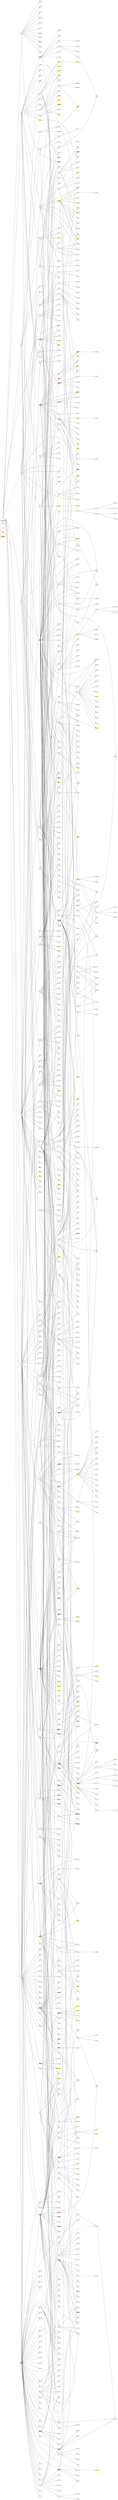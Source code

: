 digraph "Family Tree" {
	graph [nodesep=1 rankdir=LR ranksep=4 splines=true]
	subgraph clusterA {
		node [shape=plaintext]
		label=Legenda
		fontsize=20
		Research [label=Research color=black fillcolor=white shape=underline style=filled]
		JTS [label=JTS color=black fillcolor=yellow shape=plain style=filled]
		OSS [label=OSS color=black fillcolor="#f08989" shape=plain style=filled]
		"JTS&OSS" [label="JTS&OSS" color=black fillcolor=orange shape=plain style=filled]
	}
	Root [label=Root color=black fillcolor=white shape=underline style=filled]
	CWE284 [label=CWE284 color=black fillcolor="#f08989" shape=plain style=filled]
	CWE435 [label=CWE435 color=black fillcolor=white shape=underline style=filled]
	CWE664 [label=CWE664 color=black fillcolor=white shape=underline style=filled]
	CWE682 [label=CWE682 color=black fillcolor=white shape=underline style=filled]
	CWE691 [label=CWE691 color=black fillcolor=white shape=underline style=filled]
	CWE693 [label=CWE693 color=black fillcolor=white shape=underline style=filled]
	CWE697 [label=CWE697 color=black fillcolor=white shape=underline style=filled]
	CWE703 [label=CWE703 color=black fillcolor=white shape=underline style=filled]
	CWE707 [label=CWE707 color=black fillcolor=white shape=underline style=filled]
	CWE710 [label=CWE710 color=black fillcolor=white shape=underline style=filled]
	CWE1191 [label=CWE1191 color=black fillcolor=white shape=underline style=filled]
	CWE1220 [label=CWE1220 color=black fillcolor=white shape=underline style=filled]
	CWE1224 [label=CWE1224 color=black fillcolor=white shape=underline style=filled]
	CWE1231 [label=CWE1231 color=black fillcolor=white shape=underline style=filled]
	CWE1233 [label=CWE1233 color=black fillcolor=white shape=underline style=filled]
	CWE1242 [label=CWE1242 color=black fillcolor=white shape=underline style=filled]
	CWE1252 [label=CWE1252 color=black fillcolor=white shape=underline style=filled]
	CWE1257 [label=CWE1257 color=black fillcolor=white shape=underline style=filled]
	CWE1259 [label=CWE1259 color=black fillcolor=white shape=underline style=filled]
	CWE1260 [label=CWE1260 color=black fillcolor=white shape=underline style=filled]
	CWE1262 [label=CWE1262 color=black fillcolor=white shape=underline style=filled]
	CWE1263 [label=CWE1263 color=black fillcolor=white shape=underline style=filled]
	CWE1267 [label=CWE1267 color=black fillcolor=white shape=underline style=filled]
	CWE1268 [label=CWE1268 color=black fillcolor=white shape=underline style=filled]
	CWE1270 [label=CWE1270 color=black fillcolor=white shape=underline style=filled]
	CWE1274 [label=CWE1274 color=black fillcolor=white shape=underline style=filled]
	CWE1275 [label=CWE1275 color=black fillcolor=white shape=underline style=filled]
	CWE1276 [label=CWE1276 color=black fillcolor=white shape=underline style=filled]
	CWE1280 [label=CWE1280 color=black fillcolor=white shape=underline style=filled]
	CWE1283 [label=CWE1283 color=black fillcolor=white shape=underline style=filled]
	CWE1290 [label=CWE1290 color=black fillcolor=white shape=underline style=filled]
	CWE1292 [label=CWE1292 color=black fillcolor=white shape=underline style=filled]
	CWE1294 [label=CWE1294 color=black fillcolor=white shape=underline style=filled]
	CWE1296 [label=CWE1296 color=black fillcolor=white shape=underline style=filled]
	CWE1304 [label=CWE1304 color=black fillcolor=white shape=underline style=filled]
	CWE1311 [label=CWE1311 color=black fillcolor=white shape=underline style=filled]
	CWE1312 [label=CWE1312 color=black fillcolor=white shape=underline style=filled]
	CWE1313 [label=CWE1313 color=black fillcolor=white shape=underline style=filled]
	CWE1315 [label=CWE1315 color=black fillcolor=white shape=underline style=filled]
	CWE1316 [label=CWE1316 color=black fillcolor=white shape=underline style=filled]
	CWE1317 [label=CWE1317 color=black fillcolor=white shape=underline style=filled]
	CWE1320 [label=CWE1320 color=black fillcolor=white shape=underline style=filled]
	CWE1323 [label=CWE1323 color=black fillcolor=white shape=underline style=filled]
	CWE1334 [label=CWE1334 color=black fillcolor=white shape=underline style=filled]
	CWE269 [label=CWE269 color=black fillcolor="#f08989" shape=plain style=filled]
	CWE282 [label=CWE282 color=black fillcolor=white shape=underline style=filled]
	CWE285 [label=CWE285 color=black fillcolor=white shape=underline style=filled]
	CWE286 [label=CWE286 color=black fillcolor=white shape=underline style=filled]
	CWE287 [label=CWE287 color=black fillcolor="#f08989" shape=plain style=filled]
	CWE288 [label=CWE288 color=black fillcolor=white shape=underline style=filled]
	CWE346 [label=CWE346 color=black fillcolor=white shape=underline style=filled]
	CWE639 [label=CWE639 color=black fillcolor=white shape=underline style=filled]
	CWE862 [label=CWE862 color=black fillcolor="#f08989" shape=plain style=filled]
	CWE863 [label=CWE863 color=black fillcolor="#f08989" shape=plain style=filled]
	CWE923 [label=CWE923 color=black fillcolor=white shape=underline style=filled]
	CWE942 [label=CWE942 color=black fillcolor=white shape=underline style=filled]
	CWE1038 [label=CWE1038 color=black fillcolor=white shape=underline style=filled]
	CWE188 [label=CWE188 color=black fillcolor=white shape=underline style=filled]
	CWE436 [label=CWE436 color=black fillcolor=white shape=underline style=filled]
	CWE439 [label=CWE439 color=black fillcolor=white shape=underline style=filled]
	CWE118 [label=CWE118 color=black fillcolor=white shape=underline style=filled]
	CWE1229 [label=CWE1229 color=black fillcolor=white shape=underline style=filled]
	CWE1246 [label=CWE1246 color=black fillcolor=white shape=underline style=filled]
	CWE1250 [label=CWE1250 color=black fillcolor=white shape=underline style=filled]
	CWE1329 [label=CWE1329 color=black fillcolor=white shape=underline style=filled]
	CWE221 [label=CWE221 color=black fillcolor=white shape=underline style=filled]
	CWE372 [label=CWE372 color=black fillcolor=white shape=underline style=filled]
	CWE400 [label=CWE400 color=black fillcolor=orange shape=plain style=filled]
	CWE404 [label=CWE404 color=black fillcolor=orange shape=plain style=filled]
	CWE405 [label=CWE405 color=black fillcolor=white shape=underline style=filled]
	CWE410 [label=CWE410 color=black fillcolor=white shape=underline style=filled]
	CWE471 [label=CWE471 color=black fillcolor=white shape=underline style=filled]
	CWE487 [label=CWE487 color=black fillcolor=white shape=underline style=filled]
	CWE495 [label=CWE495 color=black fillcolor=white shape=underline style=filled]
	CWE496 [label=CWE496 color=black fillcolor=white shape=underline style=filled]
	CWE501 [label=CWE501 color=black fillcolor=white shape=underline style=filled]
	CWE580 [label=CWE580 color=black fillcolor=yellow shape=plain style=filled]
	CWE610 [label=CWE610 color=black fillcolor=white shape=underline style=filled]
	CWE662 [label=CWE662 color=black fillcolor=white shape=underline style=filled]
	CWE665 [label=CWE665 color=black fillcolor=white shape=underline style=filled]
	CWE666 [label=CWE666 color=black fillcolor=white shape=underline style=filled]
	CWE668 [label=CWE668 color=black fillcolor="#f08989" shape=plain style=filled]
	CWE669 [label=CWE669 color=black fillcolor=white shape=underline style=filled]
	CWE673 [label=CWE673 color=black fillcolor=white shape=underline style=filled]
	CWE704 [label=CWE704 color=black fillcolor=white shape=underline style=filled]
	CWE706 [label=CWE706 color=black fillcolor=white shape=underline style=filled]
	CWE749 [label=CWE749 color=black fillcolor=white shape=underline style=filled]
	CWE911 [label=CWE911 color=black fillcolor=white shape=underline style=filled]
	CWE913 [label=CWE913 color=black fillcolor=white shape=underline style=filled]
	CWE922 [label=CWE922 color=black fillcolor=white shape=underline style=filled]
	CWE128 [label=CWE128 color=black fillcolor=white shape=underline style=filled]
	CWE131 [label=CWE131 color=black fillcolor=white shape=underline style=filled]
	CWE1335 [label=CWE1335 color=black fillcolor=white shape=underline style=filled]
	CWE1339 [label=CWE1339 color=black fillcolor=white shape=underline style=filled]
	CWE135 [label=CWE135 color=black fillcolor=white shape=underline style=filled]
	CWE190 [label=CWE190 color=black fillcolor=orange shape=plain style=filled]
	CWE191 [label=CWE191 color=black fillcolor=yellow shape=plain style=filled]
	CWE193 [label=CWE193 color=black fillcolor=yellow shape=plain style=filled]
	CWE369 [label=CWE369 color=black fillcolor=yellow shape=plain style=filled]
	CWE467 [label=CWE467 color=black fillcolor=white shape=underline style=filled]
	CWE468 [label=CWE468 color=black fillcolor=white shape=underline style=filled]
	CWE469 [label=CWE469 color=black fillcolor=white shape=underline style=filled]
	CWE1265 [label=CWE1265 color=black fillcolor=white shape=underline style=filled]
	CWE1281 [label=CWE1281 color=black fillcolor=white shape=underline style=filled]
	CWE362 [label=CWE362 color=black fillcolor="#f08989" shape=plain style=filled]
	CWE430 [label=CWE430 color=black fillcolor=white shape=underline style=filled]
	CWE431 [label=CWE431 color=black fillcolor=white shape=underline style=filled]
	CWE623 [label=CWE623 color=black fillcolor=white shape=underline style=filled]
	CWE670 [label=CWE670 color=black fillcolor=white shape=underline style=filled]
	CWE674 [label=CWE674 color=black fillcolor=yellow shape=plain style=filled]
	CWE696 [label=CWE696 color=black fillcolor=white shape=underline style=filled]
	CWE705 [label=CWE705 color=black fillcolor=white shape=underline style=filled]
	CWE768 [label=CWE768 color=black fillcolor=white shape=underline style=filled]
	CWE799 [label=CWE799 color=black fillcolor=white shape=underline style=filled]
	CWE834 [label=CWE834 color=black fillcolor=white shape=underline style=filled]
	CWE841 [label=CWE841 color=black fillcolor=white shape=underline style=filled]
	CWE94 [label=CWE94 color=black fillcolor="#f08989" shape=plain style=filled]
	CWE1039 [label=CWE1039 color=black fillcolor=white shape=underline style=filled]
	CWE1248 [label=CWE1248 color=black fillcolor=white shape=underline style=filled]
	CWE1253 [label=CWE1253 color=black fillcolor=white shape=underline style=filled]
	CWE1269 [label=CWE1269 color=black fillcolor=white shape=underline style=filled]
	CWE1278 [label=CWE1278 color=black fillcolor=white shape=underline style=filled]
	CWE1291 [label=CWE1291 color=black fillcolor=white shape=underline style=filled]
	CWE1318 [label=CWE1318 color=black fillcolor=white shape=underline style=filled]
	CWE1319 [label=CWE1319 color=black fillcolor=white shape=underline style=filled]
	CWE1326 [label=CWE1326 color=black fillcolor=white shape=underline style=filled]
	CWE1338 [label=CWE1338 color=black fillcolor=white shape=underline style=filled]
	CWE182 [label=CWE182 color=black fillcolor=white shape=underline style=filled]
	CWE184 [label=CWE184 color=black fillcolor="#f08989" shape=plain style=filled]
	CWE311 [label=CWE311 color=black fillcolor=white shape=underline style=filled]
	CWE326 [label=CWE326 color=black fillcolor=white shape=underline style=filled]
	CWE327 [label=CWE327 color=black fillcolor=orange shape=plain style=filled]
	CWE330 [label=CWE330 color=black fillcolor=white shape=underline style=filled]
	CWE345 [label=CWE345 color=black fillcolor="#f08989" shape=plain style=filled]
	CWE357 [label=CWE357 color=black fillcolor=white shape=underline style=filled]
	CWE358 [label=CWE358 color=black fillcolor=white shape=underline style=filled]
	CWE424 [label=CWE424 color=black fillcolor=white shape=underline style=filled]
	CWE602 [label=CWE602 color=black fillcolor=white shape=underline style=filled]
	CWE653 [label=CWE653 color=black fillcolor=white shape=underline style=filled]
	CWE654 [label=CWE654 color=black fillcolor=white shape=underline style=filled]
	CWE655 [label=CWE655 color=black fillcolor=white shape=underline style=filled]
	CWE656 [label=CWE656 color=black fillcolor=white shape=underline style=filled]
	CWE757 [label=CWE757 color=black fillcolor=white shape=underline style=filled]
	CWE778 [label=CWE778 color=black fillcolor=white shape=underline style=filled]
	CWE807 [label=CWE807 color=black fillcolor=white shape=underline style=filled]
	CWE1023 [label=CWE1023 color=black fillcolor=white shape=underline style=filled]
	CWE1024 [label=CWE1024 color=black fillcolor=white shape=underline style=filled]
	CWE1025 [label=CWE1025 color=black fillcolor=white shape=underline style=filled]
	CWE1077 [label=CWE1077 color=black fillcolor=white shape=underline style=filled]
	CWE1254 [label=CWE1254 color=black fillcolor=white shape=underline style=filled]
	CWE183 [label=CWE183 color=black fillcolor=white shape=underline style=filled]
	CWE185 [label=CWE185 color=black fillcolor=white shape=underline style=filled]
	CWE581 [label=CWE581 color=black fillcolor=yellow shape=plain style=filled]
	CWE1384 [label=CWE1384 color=black fillcolor=white shape=underline style=filled]
	CWE166 [label=CWE166 color=black fillcolor=white shape=underline style=filled]
	CWE167 [label=CWE167 color=black fillcolor=white shape=underline style=filled]
	CWE168 [label=CWE168 color=black fillcolor=white shape=underline style=filled]
	CWE228 [label=CWE228 color=black fillcolor=white shape=underline style=filled]
	CWE248 [label=CWE248 color=black fillcolor=yellow shape=plain style=filled]
	CWE274 [label=CWE274 color=black fillcolor=white shape=underline style=filled]
	CWE333 [label=CWE333 color=black fillcolor=white shape=underline style=filled]
	CWE391 [label=CWE391 color=black fillcolor=white shape=underline style=filled]
	CWE392 [label=CWE392 color=black fillcolor=white shape=underline style=filled]
	CWE393 [label=CWE393 color=black fillcolor=white shape=underline style=filled]
	CWE397 [label=CWE397 color=black fillcolor=yellow shape=plain style=filled]
	CWE754 [label=CWE754 color=black fillcolor=white shape=underline style=filled]
	CWE755 [label=CWE755 color=black fillcolor="#f08989" shape=plain style=filled]
	CWE116 [label=CWE116 color=black fillcolor=white shape=underline style=filled]
	CWE138 [label=CWE138 color=black fillcolor=white shape=underline style=filled]
	CWE170 [label=CWE170 color=black fillcolor=white shape=underline style=filled]
	CWE172 [label=CWE172 color=black fillcolor=white shape=underline style=filled]
	CWE20 [label=CWE20 color=black fillcolor="#f08989" shape=plain style=filled]
	CWE240 [label=CWE240 color=black fillcolor=white shape=underline style=filled]
	CWE463 [label=CWE463 color=black fillcolor=white shape=underline style=filled]
	CWE74 [label=CWE74 color=black fillcolor="#f08989" shape=plain style=filled]
	CWE1041 [label=CWE1041 color=black fillcolor=white shape=underline style=filled]
	CWE1044 [label=CWE1044 color=black fillcolor=white shape=underline style=filled]
	CWE1048 [label=CWE1048 color=black fillcolor=white shape=underline style=filled]
	CWE1059 [label=CWE1059 color=black fillcolor=white shape=underline style=filled]
	CWE1061 [label=CWE1061 color=black fillcolor=white shape=underline style=filled]
	CWE1065 [label=CWE1065 color=black fillcolor=white shape=underline style=filled]
	CWE1066 [label=CWE1066 color=black fillcolor=white shape=underline style=filled]
	CWE1068 [label=CWE1068 color=black fillcolor=white shape=underline style=filled]
	CWE1070 [label=CWE1070 color=black fillcolor=white shape=underline style=filled]
	CWE1076 [label=CWE1076 color=black fillcolor=white shape=underline style=filled]
	CWE1092 [label=CWE1092 color=black fillcolor=white shape=underline style=filled]
	CWE1093 [label=CWE1093 color=black fillcolor=white shape=underline style=filled]
	CWE1101 [label=CWE1101 color=black fillcolor=white shape=underline style=filled]
	CWE1120 [label=CWE1120 color=black fillcolor=white shape=underline style=filled]
	CWE1126 [label=CWE1126 color=black fillcolor=white shape=underline style=filled]
	CWE1127 [label=CWE1127 color=black fillcolor=white shape=underline style=filled]
	CWE1164 [label=CWE1164 color=black fillcolor=white shape=underline style=filled]
	CWE1177 [label=CWE1177 color=black fillcolor=white shape=underline style=filled]
	CWE1209 [label=CWE1209 color=black fillcolor=white shape=underline style=filled]
	CWE1357 [label=CWE1357 color=black fillcolor=white shape=underline style=filled]
	CWE476 [label=CWE476 color=black fillcolor=yellow shape=plain style=filled]
	CWE477 [label=CWE477 color=black fillcolor=yellow shape=plain style=filled]
	CWE484 [label=CWE484 color=black fillcolor=yellow shape=plain style=filled]
	CWE489 [label=CWE489 color=black fillcolor=white shape=underline style=filled]
	CWE570 [label=CWE570 color=black fillcolor=yellow shape=plain style=filled]
	CWE571 [label=CWE571 color=black fillcolor=yellow shape=plain style=filled]
	CWE573 [label=CWE573 color=black fillcolor=white shape=underline style=filled]
	CWE594 [label=CWE594 color=black fillcolor=white shape=underline style=filled]
	CWE657 [label=CWE657 color=black fillcolor=white shape=underline style=filled]
	CWE684 [label=CWE684 color=black fillcolor=white shape=underline style=filled]
	CWE758 [label=CWE758 color=black fillcolor=white shape=underline style=filled]
	CWE1222 [label=CWE1222 color=black fillcolor=white shape=underline style=filled]
	CWE1243 [label=CWE1243 color=black fillcolor=white shape=underline style=filled]
	CWE1302 [label=CWE1302 color=black fillcolor=white shape=underline style=filled]
	CWE250 [label=CWE250 color=black fillcolor=white shape=underline style=filled]
	CWE266 [label=CWE266 color=black fillcolor=white shape=underline style=filled]
	CWE267 [label=CWE267 color=black fillcolor=white shape=underline style=filled]
	CWE268 [label=CWE268 color=black fillcolor=white shape=underline style=filled]
	CWE270 [label=CWE270 color=black fillcolor=white shape=underline style=filled]
	CWE271 [label=CWE271 color=black fillcolor=white shape=underline style=filled]
	CWE648 [label=CWE648 color=black fillcolor=white shape=underline style=filled]
	CWE283 [label=CWE283 color=black fillcolor=white shape=underline style=filled]
	CWE708 [label=CWE708 color=black fillcolor=white shape=underline style=filled]
	CWE1230 [label=CWE1230 color=black fillcolor=white shape=underline style=filled]
	CWE1256 [label=CWE1256 color=black fillcolor=white shape=underline style=filled]
	CWE1297 [label=CWE1297 color=black fillcolor=white shape=underline style=filled]
	CWE1328 [label=CWE1328 color=black fillcolor=white shape=underline style=filled]
	CWE552 [label=CWE552 color=black fillcolor="#f08989" shape=plain style=filled]
	CWE732 [label=CWE732 color=black fillcolor=white shape=underline style=filled]
	CWE926 [label=CWE926 color=black fillcolor=white shape=underline style=filled]
	CWE927 [label=CWE927 color=black fillcolor=white shape=underline style=filled]
	CWE842 [label=CWE842 color=black fillcolor=white shape=underline style=filled]
	CWE261 [label=CWE261 color=black fillcolor=white shape=underline style=filled]
	CWE262 [label=CWE262 color=black fillcolor=white shape=underline style=filled]
	CWE263 [label=CWE263 color=black fillcolor=white shape=underline style=filled]
	CWE289 [label=CWE289 color=black fillcolor=white shape=underline style=filled]
	CWE290 [label=CWE290 color=black fillcolor=white shape=underline style=filled]
	CWE294 [label=CWE294 color=black fillcolor=white shape=underline style=filled]
	CWE295 [label=CWE295 color=black fillcolor="#f08989" shape=plain style=filled]
	CWE301 [label=CWE301 color=black fillcolor=white shape=underline style=filled]
	CWE302 [label=CWE302 color=black fillcolor=white shape=underline style=filled]
	CWE303 [label=CWE303 color=black fillcolor=white shape=underline style=filled]
	CWE304 [label=CWE304 color=black fillcolor=white shape=underline style=filled]
	CWE305 [label=CWE305 color=black fillcolor=white shape=underline style=filled]
	CWE306 [label=CWE306 color=black fillcolor="#f08989" shape=plain style=filled]
	CWE307 [label=CWE307 color=black fillcolor=white shape=underline style=filled]
	CWE308 [label=CWE308 color=black fillcolor=white shape=underline style=filled]
	CWE309 [label=CWE309 color=black fillcolor=white shape=underline style=filled]
	CWE521 [label=CWE521 color=black fillcolor="#f08989" shape=plain style=filled]
	CWE522 [label=CWE522 color=black fillcolor="#f08989" shape=plain style=filled]
	CWE593 [label=CWE593 color=black fillcolor=white shape=underline style=filled]
	CWE603 [label=CWE603 color=black fillcolor=white shape=underline style=filled]
	CWE620 [label=CWE620 color=black fillcolor=white shape=underline style=filled]
	CWE640 [label=CWE640 color=black fillcolor="#f08989" shape=plain style=filled]
	CWE645 [label=CWE645 color=black fillcolor=white shape=underline style=filled]
	CWE798 [label=CWE798 color=black fillcolor=white shape=underline style=filled]
	CWE804 [label=CWE804 color=black fillcolor=white shape=underline style=filled]
	CWE836 [label=CWE836 color=black fillcolor=white shape=underline style=filled]
	CWE1299 [label=CWE1299 color=black fillcolor=white shape=underline style=filled]
	CWE425 [label=CWE425 color=black fillcolor=white shape=underline style=filled]
	CWE1385 [label=CWE1385 color=black fillcolor=white shape=underline style=filled]
	CWE566 [label=CWE566 color=black fillcolor=yellow shape=plain style=filled]
	CWE1314 [label=CWE1314 color=black fillcolor=white shape=underline style=filled]
	CWE638 [label=CWE638 color=black fillcolor=white shape=underline style=filled]
	CWE939 [label=CWE939 color=black fillcolor=white shape=underline style=filled]
	CWE1244 [label=CWE1244 color=black fillcolor=white shape=underline style=filled]
	CWE551 [label=CWE551 color=black fillcolor=white shape=underline style=filled]
	CWE647 [label=CWE647 color=black fillcolor=white shape=underline style=filled]
	CWE291 [label=CWE291 color=black fillcolor=white shape=underline style=filled]
	CWE297 [label=CWE297 color=black fillcolor="#f08989" shape=plain style=filled]
	CWE300 [label=CWE300 color=black fillcolor=white shape=underline style=filled]
	CWE322 [label=CWE322 color=black fillcolor=white shape=underline style=filled]
	CWE350 [label=CWE350 color=black fillcolor=white shape=underline style=filled]
	CWE419 [label=CWE419 color=black fillcolor=white shape=underline style=filled]
	CWE420 [label=CWE420 color=black fillcolor=white shape=underline style=filled]
	CWE925 [label=CWE925 color=black fillcolor=white shape=underline style=filled]
	CWE940 [label=CWE940 color=black fillcolor=white shape=underline style=filled]
	CWE941 [label=CWE941 color=black fillcolor=white shape=underline style=filled]
	CWE1037 [label=CWE1037 color=black fillcolor=white shape=underline style=filled]
	CWE733 [label=CWE733 color=black fillcolor=white shape=underline style=filled]
	CWE198 [label=CWE198 color=black fillcolor=white shape=underline style=filled]
	CWE115 [label=CWE115 color=black fillcolor=white shape=underline style=filled]
	CWE437 [label=CWE437 color=black fillcolor=white shape=underline style=filled]
	CWE444 [label=CWE444 color=black fillcolor="#f08989" shape=plain style=filled]
	CWE626 [label=CWE626 color=black fillcolor=white shape=underline style=filled]
	CWE650 [label=CWE650 color=black fillcolor=white shape=underline style=filled]
	CWE86 [label=CWE86 color=black fillcolor=white shape=underline style=filled]
	CWE119 [label=CWE119 color=black fillcolor="#f08989" shape=plain style=filled]
	CWE514 [label=CWE514 color=black fillcolor=white shape=underline style=filled]
	CWE1249 [label=CWE1249 color=black fillcolor=white shape=underline style=filled]
	CWE1251 [label=CWE1251 color=black fillcolor=white shape=underline style=filled]
	CWE1277 [label=CWE1277 color=black fillcolor=white shape=underline style=filled]
	CWE1310 [label=CWE1310 color=black fillcolor=white shape=underline style=filled]
	CWE222 [label=CWE222 color=black fillcolor=white shape=underline style=filled]
	CWE223 [label=CWE223 color=black fillcolor=white shape=underline style=filled]
	CWE224 [label=CWE224 color=black fillcolor=white shape=underline style=filled]
	CWE356 [label=CWE356 color=black fillcolor=white shape=underline style=filled]
	CWE396 [label=CWE396 color=black fillcolor=yellow shape=plain style=filled]
	CWE451 [label=CWE451 color=black fillcolor=white shape=underline style=filled]
	CWE1235 [label=CWE1235 color=black fillcolor=white shape=underline style=filled]
	CWE770 [label=CWE770 color=black fillcolor="#f08989" shape=plain style=filled]
	CWE771 [label=CWE771 color=black fillcolor=white shape=underline style=filled]
	CWE779 [label=CWE779 color=black fillcolor=white shape=underline style=filled]
	CWE920 [label=CWE920 color=black fillcolor=white shape=underline style=filled]
	CWE1266 [label=CWE1266 color=black fillcolor=white shape=underline style=filled]
	CWE299 [label=CWE299 color=black fillcolor=white shape=underline style=filled]
	CWE401 [label=CWE401 color=black fillcolor=white shape=underline style=filled]
	CWE459 [label=CWE459 color=black fillcolor=yellow shape=plain style=filled]
	CWE761 [label=CWE761 color=black fillcolor=white shape=underline style=filled]
	CWE762 [label=CWE762 color=black fillcolor=white shape=underline style=filled]
	CWE763 [label=CWE763 color=black fillcolor=white shape=underline style=filled]
	CWE772 [label=CWE772 color=black fillcolor=yellow shape=plain style=filled]
	CWE775 [label=CWE775 color=black fillcolor=yellow shape=plain style=filled]
	CWE1050 [label=CWE1050 color=black fillcolor=white shape=underline style=filled]
	CWE1072 [label=CWE1072 color=black fillcolor=white shape=underline style=filled]
	CWE1073 [label=CWE1073 color=black fillcolor=white shape=underline style=filled]
	CWE1084 [label=CWE1084 color=black fillcolor=white shape=underline style=filled]
	CWE1089 [label=CWE1089 color=black fillcolor=white shape=underline style=filled]
	CWE1094 [label=CWE1094 color=black fillcolor=white shape=underline style=filled]
	CWE1176 [label=CWE1176 color=black fillcolor=white shape=underline style=filled]
	CWE406 [label=CWE406 color=black fillcolor=white shape=underline style=filled]
	CWE407 [label=CWE407 color=black fillcolor=white shape=underline style=filled]
	CWE408 [label=CWE408 color=black fillcolor=white shape=underline style=filled]
	CWE409 [label=CWE409 color=black fillcolor=white shape=underline style=filled]
	CWE472 [label=CWE472 color=black fillcolor=white shape=underline style=filled]
	CWE473 [label=CWE473 color=black fillcolor=white shape=underline style=filled]
	CWE607 [label=CWE607 color=black fillcolor=yellow shape=plain style=filled]
	CWE1021 [label=CWE1021 color=black fillcolor="#f08989" shape=plain style=filled]
	CWE15 [label=CWE15 color=black fillcolor=yellow shape=plain style=filled]
	CWE384 [label=CWE384 color=black fillcolor="#f08989" shape=plain style=filled]
	CWE441 [label=CWE441 color=black fillcolor=white shape=underline style=filled]
	CWE470 [label=CWE470 color=black fillcolor=orange shape=plain style=filled]
	CWE601 [label=CWE601 color=black fillcolor=orange shape=plain style=filled]
	CWE611 [label=CWE611 color=black fillcolor="#f08989" shape=plain style=filled]
	CWE73 [label=CWE73 color=black fillcolor=white shape=underline style=filled]
	CWE918 [label=CWE918 color=black fillcolor="#f08989" shape=plain style=filled]
	CWE1058 [label=CWE1058 color=black fillcolor=white shape=underline style=filled]
	CWE1096 [label=CWE1096 color=black fillcolor=white shape=underline style=filled]
	CWE366 [label=CWE366 color=black fillcolor=white shape=underline style=filled]
	CWE543 [label=CWE543 color=black fillcolor=white shape=underline style=filled]
	CWE567 [label=CWE567 color=black fillcolor=white shape=underline style=filled]
	CWE663 [label=CWE663 color=black fillcolor=white shape=underline style=filled]
	CWE667 [label=CWE667 color=black fillcolor=yellow shape=plain style=filled]
	CWE764 [label=CWE764 color=black fillcolor=yellow shape=plain style=filled]
	CWE820 [label=CWE820 color=black fillcolor=white shape=underline style=filled]
	CWE821 [label=CWE821 color=black fillcolor=white shape=underline style=filled]
	CWE833 [label=CWE833 color=black fillcolor=yellow shape=plain style=filled]
	CWE1051 [label=CWE1051 color=black fillcolor=white shape=underline style=filled]
	CWE1052 [label=CWE1052 color=black fillcolor=white shape=underline style=filled]
	CWE1188 [label=CWE1188 color=black fillcolor="#f08989" shape=plain style=filled]
	CWE1221 [label=CWE1221 color=black fillcolor=white shape=underline style=filled]
	CWE1271 [label=CWE1271 color=black fillcolor=white shape=underline style=filled]
	CWE1279 [label=CWE1279 color=black fillcolor=white shape=underline style=filled]
	CWE454 [label=CWE454 color=black fillcolor=white shape=underline style=filled]
	CWE455 [label=CWE455 color=black fillcolor=white shape=underline style=filled]
	CWE456 [label=CWE456 color=black fillcolor=white shape=underline style=filled]
	CWE457 [label=CWE457 color=black fillcolor=white shape=underline style=filled]
	CWE908 [label=CWE908 color=black fillcolor=white shape=underline style=filled]
	CWE909 [label=CWE909 color=black fillcolor=white shape=underline style=filled]
	CWE415 [label=CWE415 color=black fillcolor=white shape=underline style=filled]
	CWE605 [label=CWE605 color=black fillcolor=yellow shape=plain style=filled]
	CWE672 [label=CWE672 color=black fillcolor=white shape=underline style=filled]
	CWE826 [label=CWE826 color=black fillcolor=white shape=underline style=filled]
	CWE1189 [label=CWE1189 color=black fillcolor=white shape=underline style=filled]
	CWE1282 [label=CWE1282 color=black fillcolor=white shape=underline style=filled]
	CWE1327 [label=CWE1327 color=black fillcolor=white shape=underline style=filled]
	CWE1331 [label=CWE1331 color=black fillcolor=white shape=underline style=filled]
	CWE134 [label=CWE134 color=black fillcolor=yellow shape=plain style=filled]
	CWE200 [label=CWE200 color=black fillcolor="#f08989" shape=plain style=filled]
	CWE22 [label=CWE22 color=black fillcolor="#f08989" shape=plain style=filled]
	CWE374 [label=CWE374 color=black fillcolor=white shape=underline style=filled]
	CWE375 [label=CWE375 color=black fillcolor=white shape=underline style=filled]
	CWE377 [label=CWE377 color=black fillcolor=white shape=underline style=filled]
	CWE402 [label=CWE402 color=black fillcolor=white shape=underline style=filled]
	CWE426 [label=CWE426 color=black fillcolor=white shape=underline style=filled]
	CWE427 [label=CWE427 color=black fillcolor=white shape=underline style=filled]
	CWE428 [label=CWE428 color=black fillcolor=white shape=underline style=filled]
	CWE488 [label=CWE488 color=black fillcolor=white shape=underline style=filled]
	CWE491 [label=CWE491 color=black fillcolor=yellow shape=plain style=filled]
	CWE492 [label=CWE492 color=black fillcolor=white shape=underline style=filled]
	CWE493 [label=CWE493 color=black fillcolor=white shape=underline style=filled]
	CWE498 [label=CWE498 color=black fillcolor=white shape=underline style=filled]
	CWE499 [label=CWE499 color=black fillcolor=yellow shape=plain style=filled]
	CWE524 [label=CWE524 color=black fillcolor=white shape=underline style=filled]
	CWE582 [label=CWE582 color=black fillcolor=yellow shape=plain style=filled]
	CWE583 [label=CWE583 color=black fillcolor=white shape=underline style=filled]
	CWE608 [label=CWE608 color=black fillcolor=white shape=underline style=filled]
	CWE642 [label=CWE642 color=black fillcolor=white shape=underline style=filled]
	CWE767 [label=CWE767 color=black fillcolor=white shape=underline style=filled]
	CWE8 [label=CWE8 color=black fillcolor=white shape=underline style=filled]
	CWE212 [label=CWE212 color=black fillcolor="#f08989" shape=plain style=filled]
	CWE243 [label=CWE243 color=black fillcolor=white shape=underline style=filled]
	CWE434 [label=CWE434 color=black fillcolor="#f08989" shape=plain style=filled]
	CWE494 [label=CWE494 color=black fillcolor=white shape=underline style=filled]
	CWE565 [label=CWE565 color=black fillcolor=white shape=underline style=filled]
	CWE829 [label=CWE829 color=black fillcolor="#f08989" shape=plain style=filled]
	CWE588 [label=CWE588 color=black fillcolor=white shape=underline style=filled]
	CWE681 [label=CWE681 color=black fillcolor=yellow shape=plain style=filled]
	CWE843 [label=CWE843 color=black fillcolor=white shape=underline style=filled]
	CWE178 [label=CWE178 color=black fillcolor=white shape=underline style=filled]
	CWE386 [label=CWE386 color=black fillcolor=white shape=underline style=filled]
	CWE41 [label=CWE41 color=black fillcolor=white shape=underline style=filled]
	CWE59 [label=CWE59 color=black fillcolor=white shape=underline style=filled]
	CWE66 [label=CWE66 color=black fillcolor=white shape=underline style=filled]
	CWE827 [label=CWE827 color=black fillcolor=white shape=underline style=filled]
	CWE98 [label=CWE98 color=black fillcolor=white shape=underline style=filled]
	CWE618 [label=CWE618 color=black fillcolor=white shape=underline style=filled]
	CWE782 [label=CWE782 color=black fillcolor=white shape=underline style=filled]
	CWE1321 [label=CWE1321 color=black fillcolor=white shape=underline style=filled]
	CWE502 [label=CWE502 color=black fillcolor="#f08989" shape=plain style=filled]
	CWE914 [label=CWE914 color=black fillcolor=white shape=underline style=filled]
	CWE915 [label=CWE915 color=black fillcolor=white shape=underline style=filled]
	CWE312 [label=CWE312 color=black fillcolor=white shape=underline style=filled]
	CWE921 [label=CWE921 color=black fillcolor=white shape=underline style=filled]
	CWE1223 [label=CWE1223 color=black fillcolor=white shape=underline style=filled]
	CWE1298 [label=CWE1298 color=black fillcolor=white shape=underline style=filled]
	CWE364 [label=CWE364 color=black fillcolor=white shape=underline style=filled]
	CWE367 [label=CWE367 color=black fillcolor=white shape=underline style=filled]
	CWE368 [label=CWE368 color=black fillcolor=white shape=underline style=filled]
	CWE421 [label=CWE421 color=black fillcolor=white shape=underline style=filled]
	CWE689 [label=CWE689 color=black fillcolor=white shape=underline style=filled]
	CWE480 [label=CWE480 color=black fillcolor=white shape=underline style=filled]
	CWE483 [label=CWE483 color=black fillcolor=yellow shape=plain style=filled]
	CWE617 [label=CWE617 color=black fillcolor=yellow shape=plain style=filled]
	CWE698 [label=CWE698 color=black fillcolor=yellow shape=plain style=filled]
	CWE783 [label=CWE783 color=black fillcolor=white shape=underline style=filled]
	CWE776 [label=CWE776 color=black fillcolor=white shape=underline style=filled]
	CWE1190 [label=CWE1190 color=black fillcolor=white shape=underline style=filled]
	CWE1193 [label=CWE1193 color=black fillcolor=white shape=underline style=filled]
	CWE179 [label=CWE179 color=black fillcolor=white shape=underline style=filled]
	CWE382 [label=CWE382 color=black fillcolor=yellow shape=plain style=filled]
	CWE395 [label=CWE395 color=black fillcolor=yellow shape=plain style=filled]
	CWE584 [label=CWE584 color=black fillcolor=yellow shape=plain style=filled]
	CWE837 [label=CWE837 color=black fillcolor=white shape=underline style=filled]
	CWE1322 [label=CWE1322 color=black fillcolor=white shape=underline style=filled]
	CWE835 [label=CWE835 color=black fillcolor=orange shape=plain style=filled]
	CWE1336 [label=CWE1336 color=black fillcolor=white shape=underline style=filled]
	CWE95 [label=CWE95 color=black fillcolor=white shape=underline style=filled]
	CWE96 [label=CWE96 color=black fillcolor=white shape=underline style=filled]
	CWE319 [label=CWE319 color=black fillcolor=orange shape=plain style=filled]
	CWE614 [label=CWE614 color=black fillcolor=yellow shape=plain style=filled]
	CWE328 [label=CWE328 color=black fillcolor=yellow shape=plain style=filled]
	CWE1240 [label=CWE1240 color=black fillcolor=white shape=underline style=filled]
	CWE780 [label=CWE780 color=black fillcolor=white shape=underline style=filled]
	CWE916 [label=CWE916 color=black fillcolor=white shape=underline style=filled]
	CWE1204 [label=CWE1204 color=black fillcolor=white shape=underline style=filled]
	CWE1241 [label=CWE1241 color=black fillcolor=white shape=underline style=filled]
	CWE331 [label=CWE331 color=black fillcolor=white shape=underline style=filled]
	CWE334 [label=CWE334 color=black fillcolor=white shape=underline style=filled]
	CWE335 [label=CWE335 color=black fillcolor=white shape=underline style=filled]
	CWE338 [label=CWE338 color=black fillcolor=yellow shape=plain style=filled]
	CWE340 [label=CWE340 color=black fillcolor=white shape=underline style=filled]
	CWE344 [label=CWE344 color=black fillcolor=white shape=underline style=filled]
	CWE1293 [label=CWE1293 color=black fillcolor=white shape=underline style=filled]
	CWE347 [label=CWE347 color=black fillcolor="#f08989" shape=plain style=filled]
	CWE348 [label=CWE348 color=black fillcolor=white shape=underline style=filled]
	CWE349 [label=CWE349 color=black fillcolor=white shape=underline style=filled]
	CWE351 [label=CWE351 color=black fillcolor=white shape=underline style=filled]
	CWE352 [label=CWE352 color=black fillcolor="#f08989" shape=plain style=filled]
	CWE353 [label=CWE353 color=black fillcolor=white shape=underline style=filled]
	CWE354 [label=CWE354 color=black fillcolor="#f08989" shape=plain style=filled]
	CWE360 [label=CWE360 color=black fillcolor=white shape=underline style=filled]
	CWE616 [label=CWE616 color=black fillcolor=white shape=underline style=filled]
	CWE646 [label=CWE646 color=black fillcolor=white shape=underline style=filled]
	CWE649 [label=CWE649 color=black fillcolor=white shape=underline style=filled]
	CWE924 [label=CWE924 color=black fillcolor=white shape=underline style=filled]
	CWE450 [label=CWE450 color=black fillcolor=white shape=underline style=filled]
	CWE784 [label=CWE784 color=black fillcolor=white shape=underline style=filled]
	CWE187 [label=CWE187 color=black fillcolor=white shape=underline style=filled]
	CWE478 [label=CWE478 color=black fillcolor=yellow shape=plain style=filled]
	CWE839 [label=CWE839 color=black fillcolor=white shape=underline style=filled]
	CWE486 [label=CWE486 color=black fillcolor=yellow shape=plain style=filled]
	CWE595 [label=CWE595 color=black fillcolor=white shape=underline style=filled]
	CWE1333 [label=CWE1333 color=black fillcolor=white shape=underline style=filled]
	CWE186 [label=CWE186 color=black fillcolor=white shape=underline style=filled]
	CWE625 [label=CWE625 color=black fillcolor=white shape=underline style=filled]
	CWE1247 [label=CWE1247 color=black fillcolor=white shape=underline style=filled]
	CWE1261 [label=CWE1261 color=black fillcolor=white shape=underline style=filled]
	CWE1332 [label=CWE1332 color=black fillcolor=white shape=underline style=filled]
	CWE1351 [label=CWE1351 color=black fillcolor=white shape=underline style=filled]
	CWE229 [label=CWE229 color=black fillcolor=white shape=underline style=filled]
	CWE233 [label=CWE233 color=black fillcolor=white shape=underline style=filled]
	CWE237 [label=CWE237 color=black fillcolor=white shape=underline style=filled]
	CWE241 [label=CWE241 color=black fillcolor=white shape=underline style=filled]
	CWE600 [label=CWE600 color=black fillcolor=yellow shape=plain style=filled]
	CWE252 [label=CWE252 color=black fillcolor=yellow shape=plain style=filled]
	CWE253 [label=CWE253 color=black fillcolor=yellow shape=plain style=filled]
	CWE273 [label=CWE273 color=black fillcolor=white shape=underline style=filled]
	CWE394 [label=CWE394 color=black fillcolor=white shape=underline style=filled]
	CWE209 [label=CWE209 color=black fillcolor=yellow shape=plain style=filled]
	CWE280 [label=CWE280 color=black fillcolor=white shape=underline style=filled]
	CWE390 [label=CWE390 color=black fillcolor=yellow shape=plain style=filled]
	CWE460 [label=CWE460 color=black fillcolor=white shape=underline style=filled]
	CWE544 [label=CWE544 color=black fillcolor=white shape=underline style=filled]
	CWE636 [label=CWE636 color=black fillcolor=white shape=underline style=filled]
	CWE756 [label=CWE756 color=black fillcolor=white shape=underline style=filled]
	CWE117 [label=CWE117 color=black fillcolor=white shape=underline style=filled]
	CWE644 [label=CWE644 color=black fillcolor=white shape=underline style=filled]
	CWE838 [label=CWE838 color=black fillcolor=white shape=underline style=filled]
	CWE140 [label=CWE140 color=black fillcolor=white shape=underline style=filled]
	CWE147 [label=CWE147 color=black fillcolor=white shape=underline style=filled]
	CWE148 [label=CWE148 color=black fillcolor=white shape=underline style=filled]
	CWE149 [label=CWE149 color=black fillcolor=white shape=underline style=filled]
	CWE150 [label=CWE150 color=black fillcolor=white shape=underline style=filled]
	CWE151 [label=CWE151 color=black fillcolor=white shape=underline style=filled]
	CWE152 [label=CWE152 color=black fillcolor=white shape=underline style=filled]
	CWE153 [label=CWE153 color=black fillcolor=white shape=underline style=filled]
	CWE154 [label=CWE154 color=black fillcolor=white shape=underline style=filled]
	CWE155 [label=CWE155 color=black fillcolor=white shape=underline style=filled]
	CWE156 [label=CWE156 color=black fillcolor=white shape=underline style=filled]
	CWE157 [label=CWE157 color=black fillcolor=white shape=underline style=filled]
	CWE158 [label=CWE158 color=black fillcolor=white shape=underline style=filled]
	CWE159 [label=CWE159 color=black fillcolor=white shape=underline style=filled]
	CWE160 [label=CWE160 color=black fillcolor=white shape=underline style=filled]
	CWE162 [label=CWE162 color=black fillcolor=white shape=underline style=filled]
	CWE164 [label=CWE164 color=black fillcolor=white shape=underline style=filled]
	CWE464 [label=CWE464 color=black fillcolor=white shape=underline style=filled]
	CWE790 [label=CWE790 color=black fillcolor=white shape=underline style=filled]
	CWE173 [label=CWE173 color=black fillcolor=white shape=underline style=filled]
	CWE174 [label=CWE174 color=black fillcolor=white shape=underline style=filled]
	CWE175 [label=CWE175 color=black fillcolor=white shape=underline style=filled]
	CWE176 [label=CWE176 color=black fillcolor=white shape=underline style=filled]
	CWE177 [label=CWE177 color=black fillcolor=white shape=underline style=filled]
	CWE102 [label=CWE102 color=black fillcolor=white shape=underline style=filled]
	CWE103 [label=CWE103 color=black fillcolor=white shape=underline style=filled]
	CWE104 [label=CWE104 color=black fillcolor=white shape=underline style=filled]
	CWE105 [label=CWE105 color=black fillcolor=white shape=underline style=filled]
	CWE106 [label=CWE106 color=black fillcolor=white shape=underline style=filled]
	CWE107 [label=CWE107 color=black fillcolor=white shape=underline style=filled]
	CWE108 [label=CWE108 color=black fillcolor=white shape=underline style=filled]
	CWE109 [label=CWE109 color=black fillcolor=white shape=underline style=filled]
	CWE110 [label=CWE110 color=black fillcolor=white shape=underline style=filled]
	CWE111 [label=CWE111 color=black fillcolor=yellow shape=plain style=filled]
	CWE112 [label=CWE112 color=black fillcolor=white shape=underline style=filled]
	CWE113 [label=CWE113 color=black fillcolor=orange shape=plain style=filled]
	CWE114 [label=CWE114 color=black fillcolor=yellow shape=plain style=filled]
	CWE1173 [label=CWE1173 color=black fillcolor=white shape=underline style=filled]
	CWE120 [label=CWE120 color=black fillcolor=white shape=underline style=filled]
	CWE1284 [label=CWE1284 color=black fillcolor=white shape=underline style=filled]
	CWE1285 [label=CWE1285 color=black fillcolor=white shape=underline style=filled]
	CWE1286 [label=CWE1286 color=black fillcolor=white shape=underline style=filled]
	CWE1287 [label=CWE1287 color=black fillcolor=white shape=underline style=filled]
	CWE1288 [label=CWE1288 color=black fillcolor=white shape=underline style=filled]
	CWE1289 [label=CWE1289 color=black fillcolor=white shape=underline style=filled]
	CWE129 [label=CWE129 color=black fillcolor=yellow shape=plain style=filled]
	CWE466 [label=CWE466 color=black fillcolor=white shape=underline style=filled]
	CWE622 [label=CWE622 color=black fillcolor=white shape=underline style=filled]
	CWE785 [label=CWE785 color=black fillcolor=white shape=underline style=filled]
	CWE130 [label=CWE130 color=black fillcolor=white shape=underline style=filled]
	CWE1236 [label=CWE1236 color=black fillcolor=white shape=underline style=filled]
	CWE75 [label=CWE75 color=black fillcolor=white shape=underline style=filled]
	CWE77 [label=CWE77 color=black fillcolor="#f08989" shape=plain style=filled]
	CWE78 [label=CWE78 color=black fillcolor=orange shape=plain style=filled]
	CWE79 [label=CWE79 color=black fillcolor="#f08989" shape=plain style=filled]
	CWE88 [label=CWE88 color=black fillcolor=white shape=underline style=filled]
	CWE89 [label=CWE89 color=black fillcolor=orange shape=plain style=filled]
	CWE91 [label=CWE91 color=black fillcolor="#f08989" shape=plain style=filled]
	CWE917 [label=CWE917 color=black fillcolor=white shape=underline style=filled]
	CWE93 [label=CWE93 color=black fillcolor=white shape=underline style=filled]
	CWE943 [label=CWE943 color=black fillcolor=white shape=underline style=filled]
	CWE99 [label=CWE99 color=black fillcolor=white shape=underline style=filled]
	CWE1053 [label=CWE1053 color=black fillcolor=white shape=underline style=filled]
	CWE1110 [label=CWE1110 color=black fillcolor=white shape=underline style=filled]
	CWE1111 [label=CWE1111 color=black fillcolor=white shape=underline style=filled]
	CWE1112 [label=CWE1112 color=black fillcolor=white shape=underline style=filled]
	CWE1118 [label=CWE1118 color=black fillcolor=white shape=underline style=filled]
	CWE1054 [label=CWE1054 color=black fillcolor=white shape=underline style=filled]
	CWE1057 [label=CWE1057 color=black fillcolor=white shape=underline style=filled]
	CWE1062 [label=CWE1062 color=black fillcolor=white shape=underline style=filled]
	CWE1083 [label=CWE1083 color=black fillcolor=white shape=underline style=filled]
	CWE1090 [label=CWE1090 color=black fillcolor=white shape=underline style=filled]
	CWE1100 [label=CWE1100 color=black fillcolor=white shape=underline style=filled]
	CWE1105 [label=CWE1105 color=black fillcolor=white shape=underline style=filled]
	CWE766 [label=CWE766 color=black fillcolor=white shape=underline style=filled]
	CWE1045 [label=CWE1045 color=black fillcolor=white shape=underline style=filled]
	CWE1078 [label=CWE1078 color=black fillcolor=white shape=underline style=filled]
	CWE1079 [label=CWE1079 color=black fillcolor=white shape=underline style=filled]
	CWE1082 [label=CWE1082 color=black fillcolor=white shape=underline style=filled]
	CWE1087 [label=CWE1087 color=black fillcolor=white shape=underline style=filled]
	CWE1091 [label=CWE1091 color=black fillcolor=white shape=underline style=filled]
	CWE1097 [label=CWE1097 color=black fillcolor=white shape=underline style=filled]
	CWE1098 [label=CWE1098 color=black fillcolor=white shape=underline style=filled]
	CWE1108 [label=CWE1108 color=black fillcolor=white shape=underline style=filled]
	CWE586 [label=CWE586 color=black fillcolor=yellow shape=plain style=filled]
	CWE1043 [label=CWE1043 color=black fillcolor=white shape=underline style=filled]
	CWE1055 [label=CWE1055 color=black fillcolor=white shape=underline style=filled]
	CWE1074 [label=CWE1074 color=black fillcolor=white shape=underline style=filled]
	CWE1086 [label=CWE1086 color=black fillcolor=white shape=underline style=filled]
	CWE1047 [label=CWE1047 color=black fillcolor=white shape=underline style=filled]
	CWE1056 [label=CWE1056 color=black fillcolor=white shape=underline style=filled]
	CWE1060 [label=CWE1060 color=black fillcolor=white shape=underline style=filled]
	CWE1064 [label=CWE1064 color=black fillcolor=white shape=underline style=filled]
	CWE1075 [label=CWE1075 color=black fillcolor=white shape=underline style=filled]
	CWE1080 [label=CWE1080 color=black fillcolor=white shape=underline style=filled]
	CWE1095 [label=CWE1095 color=black fillcolor=white shape=underline style=filled]
	CWE1119 [label=CWE1119 color=black fillcolor=white shape=underline style=filled]
	CWE1121 [label=CWE1121 color=black fillcolor=white shape=underline style=filled]
	CWE1122 [label=CWE1122 color=black fillcolor=white shape=underline style=filled]
	CWE1123 [label=CWE1123 color=black fillcolor=white shape=underline style=filled]
	CWE1124 [label=CWE1124 color=black fillcolor=white shape=underline style=filled]
	CWE1125 [label=CWE1125 color=black fillcolor=white shape=underline style=filled]
	CWE1071 [label=CWE1071 color=black fillcolor=white shape=underline style=filled]
	CWE561 [label=CWE561 color=black fillcolor=yellow shape=plain style=filled]
	CWE563 [label=CWE563 color=black fillcolor=yellow shape=plain style=filled]
	CWE242 [label=CWE242 color=black fillcolor=white shape=underline style=filled]
	CWE676 [label=CWE676 color=black fillcolor=white shape=underline style=filled]
	CWE1104 [label=CWE1104 color=black fillcolor=white shape=underline style=filled]
	CWE690 [label=CWE690 color=black fillcolor=yellow shape=plain style=filled]
	CWE11 [label=CWE11 color=black fillcolor=white shape=underline style=filled]
	CWE296 [label=CWE296 color=black fillcolor=white shape=underline style=filled]
	CWE325 [label=CWE325 color=black fillcolor=yellow shape=plain style=filled]
	CWE329 [label=CWE329 color=black fillcolor=yellow shape=plain style=filled]
	CWE475 [label=CWE475 color=black fillcolor=white shape=underline style=filled]
	CWE568 [label=CWE568 color=black fillcolor=yellow shape=plain style=filled]
	CWE577 [label=CWE577 color=black fillcolor=white shape=underline style=filled]
	CWE578 [label=CWE578 color=black fillcolor=white shape=underline style=filled]
	CWE579 [label=CWE579 color=black fillcolor=yellow shape=plain style=filled]
	CWE628 [label=CWE628 color=black fillcolor=white shape=underline style=filled]
	CWE675 [label=CWE675 color=black fillcolor=white shape=underline style=filled]
	CWE694 [label=CWE694 color=black fillcolor=white shape=underline style=filled]
	CWE695 [label=CWE695 color=black fillcolor=white shape=underline style=filled]
	CWE1192 [label=CWE1192 color=black fillcolor=white shape=underline style=filled]
	CWE637 [label=CWE637 color=black fillcolor=white shape=underline style=filled]
	CWE671 [label=CWE671 color=black fillcolor=white shape=underline style=filled]
	CWE1245 [label=CWE1245 color=black fillcolor=white shape=underline style=filled]
	CWE440 [label=CWE440 color=black fillcolor=white shape=underline style=filled]
	CWE446 [label=CWE446 color=black fillcolor=white shape=underline style=filled]
	CWE912 [label=CWE912 color=black fillcolor=white shape=underline style=filled]
	CWE1102 [label=CWE1102 color=black fillcolor=white shape=underline style=filled]
	CWE1103 [label=CWE1103 color=black fillcolor=white shape=underline style=filled]
	CWE474 [label=CWE474 color=black fillcolor=white shape=underline style=filled]
	CWE562 [label=CWE562 color=black fillcolor=white shape=underline style=filled]
	CWE587 [label=CWE587 color=black fillcolor=white shape=underline style=filled]
	CWE1022 [label=CWE1022 color=black fillcolor=white shape=underline style=filled]
	CWE520 [label=CWE520 color=black fillcolor=white shape=underline style=filled]
	CWE556 [label=CWE556 color=black fillcolor=white shape=underline style=filled]
	CWE9 [label=CWE9 color=black fillcolor=white shape=underline style=filled]
	CWE272 [label=CWE272 color=black fillcolor=white shape=underline style=filled]
	CWE202 [label=CWE202 color=black fillcolor=white shape=underline style=filled]
	CWE612 [label=CWE612 color=black fillcolor=white shape=underline style=filled]
	CWE219 [label=CWE219 color=black fillcolor=white shape=underline style=filled]
	CWE220 [label=CWE220 color=black fillcolor=white shape=underline style=filled]
	CWE527 [label=CWE527 color=black fillcolor=white shape=underline style=filled]
	CWE528 [label=CWE528 color=black fillcolor=white shape=underline style=filled]
	CWE529 [label=CWE529 color=black fillcolor=white shape=underline style=filled]
	CWE530 [label=CWE530 color=black fillcolor=white shape=underline style=filled]
	CWE539 [label=CWE539 color=black fillcolor=yellow shape=plain style=filled]
	CWE553 [label=CWE553 color=black fillcolor=white shape=underline style=filled]
	CWE1004 [label=CWE1004 color=black fillcolor=white shape=underline style=filled]
	CWE276 [label=CWE276 color=black fillcolor=white shape=underline style=filled]
	CWE277 [label=CWE277 color=black fillcolor=white shape=underline style=filled]
	CWE278 [label=CWE278 color=black fillcolor=white shape=underline style=filled]
	CWE279 [label=CWE279 color=black fillcolor=white shape=underline style=filled]
	CWE281 [label=CWE281 color=black fillcolor=white shape=underline style=filled]
	CWE293 [label=CWE293 color=black fillcolor=white shape=underline style=filled]
	CWE298 [label=CWE298 color=black fillcolor=white shape=underline style=filled]
	CWE599 [label=CWE599 color=black fillcolor=white shape=underline style=filled]
	CWE258 [label=CWE258 color=black fillcolor=white shape=underline style=filled]
	CWE256 [label=CWE256 color=black fillcolor=yellow shape=plain style=filled]
	CWE257 [label=CWE257 color=black fillcolor=white shape=underline style=filled]
	CWE260 [label=CWE260 color=black fillcolor=white shape=underline style=filled]
	CWE523 [label=CWE523 color=black fillcolor=yellow shape=plain style=filled]
	CWE549 [label=CWE549 color=black fillcolor=yellow shape=plain style=filled]
	CWE259 [label=CWE259 color=black fillcolor=yellow shape=plain style=filled]
	CWE321 [label=CWE321 color=black fillcolor=yellow shape=plain style=filled]
	CWE1324 [label=CWE1324 color=black fillcolor=white shape=underline style=filled]
	CWE422 [label=CWE422 color=black fillcolor=white shape=underline style=filled]
	CWE14 [label=CWE14 color=black fillcolor=white shape=underline style=filled]
	CWE123 [label=CWE123 color=black fillcolor=white shape=underline style=filled]
	CWE125 [label=CWE125 color=black fillcolor=white shape=underline style=filled]
	CWE680 [label=CWE680 color=black fillcolor=white shape=underline style=filled]
	CWE786 [label=CWE786 color=black fillcolor=white shape=underline style=filled]
	CWE787 [label=CWE787 color=black fillcolor=white shape=underline style=filled]
	CWE788 [label=CWE788 color=black fillcolor=white shape=underline style=filled]
	CWE805 [label=CWE805 color=black fillcolor=white shape=underline style=filled]
	CWE822 [label=CWE822 color=black fillcolor=white shape=underline style=filled]
	CWE823 [label=CWE823 color=black fillcolor=white shape=underline style=filled]
	CWE824 [label=CWE824 color=black fillcolor=white shape=underline style=filled]
	CWE825 [label=CWE825 color=black fillcolor=white shape=underline style=filled]
	CWE385 [label=CWE385 color=black fillcolor=white shape=underline style=filled]
	CWE515 [label=CWE515 color=black fillcolor=white shape=underline style=filled]
	CWE1007 [label=CWE1007 color=black fillcolor=white shape=underline style=filled]
	CWE1325 [label=CWE1325 color=black fillcolor=white shape=underline style=filled]
	CWE774 [label=CWE774 color=black fillcolor=white shape=underline style=filled]
	CWE789 [label=CWE789 color=black fillcolor=yellow shape=plain style=filled]
	CWE773 [label=CWE773 color=black fillcolor=white shape=underline style=filled]
	CWE370 [label=CWE370 color=black fillcolor=white shape=underline style=filled]
	CWE226 [label=CWE226 color=black fillcolor=yellow shape=plain style=filled]
	CWE590 [label=CWE590 color=black fillcolor=white shape=underline style=filled]
	CWE1042 [label=CWE1042 color=black fillcolor=white shape=underline style=filled]
	CWE1046 [label=CWE1046 color=black fillcolor=white shape=underline style=filled]
	CWE1049 [label=CWE1049 color=black fillcolor=white shape=underline style=filled]
	CWE1063 [label=CWE1063 color=black fillcolor=white shape=underline style=filled]
	CWE1067 [label=CWE1067 color=black fillcolor=white shape=underline style=filled]
	CWE479 [label=CWE479 color=black fillcolor=white shape=underline style=filled]
	CWE558 [label=CWE558 color=black fillcolor=white shape=underline style=filled]
	CWE1232 [label=CWE1232 color=black fillcolor=white shape=underline style=filled]
	CWE1234 [label=CWE1234 color=black fillcolor=white shape=underline style=filled]
	CWE412 [label=CWE412 color=black fillcolor=white shape=underline style=filled]
	CWE413 [label=CWE413 color=black fillcolor=white shape=underline style=filled]
	CWE414 [label=CWE414 color=black fillcolor=white shape=underline style=filled]
	CWE609 [label=CWE609 color=black fillcolor=yellow shape=plain style=filled]
	CWE765 [label=CWE765 color=black fillcolor=yellow shape=plain style=filled]
	CWE832 [label=CWE832 color=black fillcolor=yellow shape=plain style=filled]
	CWE1088 [label=CWE1088 color=black fillcolor=white shape=underline style=filled]
	CWE1264 [label=CWE1264 color=black fillcolor=white shape=underline style=filled]
	CWE572 [label=CWE572 color=black fillcolor=yellow shape=plain style=filled]
	CWE574 [label=CWE574 color=black fillcolor=white shape=underline style=filled]
	CWE453 [label=CWE453 color=black fillcolor=white shape=underline style=filled]
	CWE324 [label=CWE324 color=black fillcolor=white shape=underline style=filled]
	CWE416 [label=CWE416 color=black fillcolor=white shape=underline style=filled]
	CWE613 [label=CWE613 color=black fillcolor=orange shape=plain style=filled]
	CWE910 [label=CWE910 color=black fillcolor=white shape=underline style=filled]
	CWE1303 [label=CWE1303 color=black fillcolor=white shape=underline style=filled]
	CWE1258 [label=CWE1258 color=black fillcolor=white shape=underline style=filled]
	CWE1273 [label=CWE1273 color=black fillcolor=white shape=underline style=filled]
	CWE1295 [label=CWE1295 color=black fillcolor=white shape=underline style=filled]
	CWE201 [label=CWE201 color=black fillcolor=white shape=underline style=filled]
	CWE203 [label=CWE203 color=black fillcolor="#f08989" shape=plain style=filled]
	CWE213 [label=CWE213 color=black fillcolor=white shape=underline style=filled]
	CWE215 [label=CWE215 color=black fillcolor=white shape=underline style=filled]
	CWE359 [label=CWE359 color=black fillcolor=white shape=underline style=filled]
	CWE497 [label=CWE497 color=black fillcolor=white shape=underline style=filled]
	CWE532 [label=CWE532 color=black fillcolor="#f08989" shape=plain style=filled]
	CWE538 [label=CWE538 color=black fillcolor=white shape=underline style=filled]
	CWE23 [label=CWE23 color=black fillcolor=yellow shape=plain style=filled]
	CWE36 [label=CWE36 color=black fillcolor=yellow shape=plain style=filled]
	CWE378 [label=CWE378 color=black fillcolor=yellow shape=plain style=filled]
	CWE379 [label=CWE379 color=black fillcolor=yellow shape=plain style=filled]
	CWE403 [label=CWE403 color=black fillcolor=white shape=underline style=filled]
	CWE619 [label=CWE619 color=black fillcolor=white shape=underline style=filled]
	CWE500 [label=CWE500 color=black fillcolor=yellow shape=plain style=filled]
	CWE525 [label=CWE525 color=black fillcolor=white shape=underline style=filled]
	CWE830 [label=CWE830 color=black fillcolor=white shape=underline style=filled]
	CWE192 [label=CWE192 color=black fillcolor=white shape=underline style=filled]
	CWE194 [label=CWE194 color=black fillcolor=white shape=underline style=filled]
	CWE195 [label=CWE195 color=black fillcolor=white shape=underline style=filled]
	CWE196 [label=CWE196 color=black fillcolor=white shape=underline style=filled]
	CWE197 [label=CWE197 color=black fillcolor=yellow shape=plain style=filled]
	CWE42 [label=CWE42 color=black fillcolor=white shape=underline style=filled]
	CWE44 [label=CWE44 color=black fillcolor=white shape=underline style=filled]
	CWE46 [label=CWE46 color=black fillcolor=white shape=underline style=filled]
	CWE47 [label=CWE47 color=black fillcolor=white shape=underline style=filled]
	CWE48 [label=CWE48 color=black fillcolor=white shape=underline style=filled]
	CWE49 [label=CWE49 color=black fillcolor=white shape=underline style=filled]
	CWE50 [label=CWE50 color=black fillcolor=white shape=underline style=filled]
	CWE51 [label=CWE51 color=black fillcolor=white shape=underline style=filled]
	CWE52 [label=CWE52 color=black fillcolor=white shape=underline style=filled]
	CWE53 [label=CWE53 color=black fillcolor=white shape=underline style=filled]
	CWE54 [label=CWE54 color=black fillcolor=white shape=underline style=filled]
	CWE55 [label=CWE55 color=black fillcolor=white shape=underline style=filled]
	CWE56 [label=CWE56 color=black fillcolor=white shape=underline style=filled]
	CWE57 [label=CWE57 color=black fillcolor=white shape=underline style=filled]
	CWE58 [label=CWE58 color=black fillcolor=white shape=underline style=filled]
	CWE61 [label=CWE61 color=black fillcolor=white shape=underline style=filled]
	CWE62 [label=CWE62 color=black fillcolor=white shape=underline style=filled]
	CWE64 [label=CWE64 color=black fillcolor=white shape=underline style=filled]
	CWE65 [label=CWE65 color=black fillcolor=white shape=underline style=filled]
	CWE67 [label=CWE67 color=black fillcolor=white shape=underline style=filled]
	CWE69 [label=CWE69 color=black fillcolor=white shape=underline style=filled]
	CWE72 [label=CWE72 color=black fillcolor=white shape=underline style=filled]
	CWE621 [label=CWE621 color=black fillcolor=white shape=underline style=filled]
	CWE627 [label=CWE627 color=black fillcolor=white shape=underline style=filled]
	CWE313 [label=CWE313 color=black fillcolor=white shape=underline style=filled]
	CWE314 [label=CWE314 color=black fillcolor=white shape=underline style=filled]
	CWE315 [label=CWE315 color=black fillcolor=yellow shape=plain style=filled]
	CWE316 [label=CWE316 color=black fillcolor=white shape=underline style=filled]
	CWE317 [label=CWE317 color=black fillcolor=white shape=underline style=filled]
	CWE318 [label=CWE318 color=black fillcolor=white shape=underline style=filled]
	CWE432 [label=CWE432 color=black fillcolor=white shape=underline style=filled]
	CWE828 [label=CWE828 color=black fillcolor=white shape=underline style=filled]
	CWE831 [label=CWE831 color=black fillcolor=white shape=underline style=filled]
	CWE363 [label=CWE363 color=black fillcolor=white shape=underline style=filled]
	CWE481 [label=CWE481 color=black fillcolor=yellow shape=plain style=filled]
	CWE482 [label=CWE482 color=black fillcolor=yellow shape=plain style=filled]
	CWE597 [label=CWE597 color=black fillcolor=yellow shape=plain style=filled]
	CWE180 [label=CWE180 color=black fillcolor=white shape=underline style=filled]
	CWE181 [label=CWE181 color=black fillcolor=white shape=underline style=filled]
	CWE97 [label=CWE97 color=black fillcolor=white shape=underline style=filled]
	CWE5 [label=CWE5 color=black fillcolor=white shape=underline style=filled]
	CWE759 [label=CWE759 color=black fillcolor=yellow shape=plain style=filled]
	CWE760 [label=CWE760 color=black fillcolor=yellow shape=plain style=filled]
	CWE332 [label=CWE332 color=black fillcolor=white shape=underline style=filled]
	CWE6 [label=CWE6 color=black fillcolor=white shape=underline style=filled]
	CWE336 [label=CWE336 color=black fillcolor=yellow shape=plain style=filled]
	CWE337 [label=CWE337 color=black fillcolor=white shape=underline style=filled]
	CWE339 [label=CWE339 color=black fillcolor=white shape=underline style=filled]
	CWE341 [label=CWE341 color=black fillcolor=white shape=underline style=filled]
	CWE342 [label=CWE342 color=black fillcolor=white shape=underline style=filled]
	CWE343 [label=CWE343 color=black fillcolor=white shape=underline style=filled]
	CWE323 [label=CWE323 color=black fillcolor=white shape=underline style=filled]
	CWE777 [label=CWE777 color=black fillcolor=white shape=underline style=filled]
	CWE230 [label=CWE230 color=black fillcolor=white shape=underline style=filled]
	CWE231 [label=CWE231 color=black fillcolor=white shape=underline style=filled]
	CWE232 [label=CWE232 color=black fillcolor=white shape=underline style=filled]
	CWE234 [label=CWE234 color=black fillcolor=white shape=underline style=filled]
	CWE235 [label=CWE235 color=black fillcolor=white shape=underline style=filled]
	CWE236 [label=CWE236 color=black fillcolor=white shape=underline style=filled]
	CWE238 [label=CWE238 color=black fillcolor=white shape=underline style=filled]
	CWE239 [label=CWE239 color=black fillcolor=white shape=underline style=filled]
	CWE210 [label=CWE210 color=black fillcolor=white shape=underline style=filled]
	CWE211 [label=CWE211 color=black fillcolor=white shape=underline style=filled]
	CWE550 [label=CWE550 color=black fillcolor=white shape=underline style=filled]
	CWE12 [label=CWE12 color=black fillcolor=white shape=underline style=filled]
	CWE7 [label=CWE7 color=black fillcolor=white shape=underline style=filled]
	CWE141 [label=CWE141 color=black fillcolor=white shape=underline style=filled]
	CWE142 [label=CWE142 color=black fillcolor=white shape=underline style=filled]
	CWE143 [label=CWE143 color=black fillcolor=white shape=underline style=filled]
	CWE144 [label=CWE144 color=black fillcolor=white shape=underline style=filled]
	CWE145 [label=CWE145 color=black fillcolor=white shape=underline style=filled]
	CWE146 [label=CWE146 color=black fillcolor=white shape=underline style=filled]
	CWE161 [label=CWE161 color=black fillcolor=white shape=underline style=filled]
	CWE37 [label=CWE37 color=black fillcolor=white shape=underline style=filled]
	CWE163 [label=CWE163 color=black fillcolor=white shape=underline style=filled]
	CWE165 [label=CWE165 color=black fillcolor=white shape=underline style=filled]
	CWE791 [label=CWE791 color=black fillcolor=white shape=underline style=filled]
	CWE1174 [label=CWE1174 color=black fillcolor=white shape=underline style=filled]
	CWE554 [label=CWE554 color=black fillcolor=white shape=underline style=filled]
	CWE606 [label=CWE606 color=black fillcolor=yellow shape=plain style=filled]
	CWE781 [label=CWE781 color=black fillcolor=white shape=underline style=filled]
	CWE76 [label=CWE76 color=black fillcolor=white shape=underline style=filled]
	CWE624 [label=CWE624 color=black fillcolor=white shape=underline style=filled]
	CWE692 [label=CWE692 color=black fillcolor=white shape=underline style=filled]
	CWE80 [label=CWE80 color=black fillcolor=yellow shape=plain style=filled]
	CWE81 [label=CWE81 color=black fillcolor=yellow shape=plain style=filled]
	CWE83 [label=CWE83 color=black fillcolor=yellow shape=plain style=filled]
	CWE84 [label=CWE84 color=black fillcolor=white shape=underline style=filled]
	CWE85 [label=CWE85 color=black fillcolor=white shape=underline style=filled]
	CWE87 [label=CWE87 color=black fillcolor=white shape=underline style=filled]
	CWE564 [label=CWE564 color=black fillcolor=white shape=underline style=filled]
	CWE643 [label=CWE643 color=black fillcolor=yellow shape=plain style=filled]
	CWE652 [label=CWE652 color=black fillcolor=white shape=underline style=filled]
	CWE90 [label=CWE90 color=black fillcolor=yellow shape=plain style=filled]
	CWE641 [label=CWE641 color=black fillcolor=white shape=underline style=filled]
	CWE1085 [label=CWE1085 color=black fillcolor=white shape=underline style=filled]
	CWE1099 [label=CWE1099 color=black fillcolor=white shape=underline style=filled]
	CWE1106 [label=CWE1106 color=black fillcolor=white shape=underline style=filled]
	CWE1107 [label=CWE1107 color=black fillcolor=white shape=underline style=filled]
	CWE1109 [label=CWE1109 color=black fillcolor=white shape=underline style=filled]
	CWE1113 [label=CWE1113 color=black fillcolor=white shape=underline style=filled]
	CWE1114 [label=CWE1114 color=black fillcolor=white shape=underline style=filled]
	CWE1115 [label=CWE1115 color=black fillcolor=white shape=underline style=filled]
	CWE1116 [label=CWE1116 color=black fillcolor=white shape=underline style=filled]
	CWE1117 [label=CWE1117 color=black fillcolor=white shape=underline style=filled]
	CWE546 [label=CWE546 color=black fillcolor=yellow shape=plain style=filled]
	CWE547 [label=CWE547 color=black fillcolor=white shape=underline style=filled]
	CWE1069 [label=CWE1069 color=black fillcolor=white shape=underline style=filled]
	CWE585 [label=CWE585 color=black fillcolor=yellow shape=plain style=filled]
	CWE683 [label=CWE683 color=black fillcolor=white shape=underline style=filled]
	CWE685 [label=CWE685 color=black fillcolor=white shape=underline style=filled]
	CWE686 [label=CWE686 color=black fillcolor=white shape=underline style=filled]
	CWE687 [label=CWE687 color=black fillcolor=white shape=underline style=filled]
	CWE688 [label=CWE688 color=black fillcolor=white shape=underline style=filled]
	CWE1341 [label=CWE1341 color=black fillcolor=white shape=underline style=filled]
	CWE462 [label=CWE462 color=black fillcolor=white shape=underline style=filled]
	CWE245 [label=CWE245 color=black fillcolor=white shape=underline style=filled]
	CWE246 [label=CWE246 color=black fillcolor=white shape=underline style=filled]
	CWE383 [label=CWE383 color=black fillcolor=yellow shape=plain style=filled]
	CWE575 [label=CWE575 color=black fillcolor=white shape=underline style=filled]
	CWE576 [label=CWE576 color=black fillcolor=white shape=underline style=filled]
	CWE447 [label=CWE447 color=black fillcolor=white shape=underline style=filled]
	CWE448 [label=CWE448 color=black fillcolor=white shape=underline style=filled]
	CWE449 [label=CWE449 color=black fillcolor=white shape=underline style=filled]
	CWE506 [label=CWE506 color=black fillcolor=yellow shape=plain style=filled]
	CWE589 [label=CWE589 color=black fillcolor=white shape=underline style=filled]
	CWE433 [label=CWE433 color=black fillcolor=white shape=underline style=filled]
	CWE13 [label=CWE13 color=black fillcolor=white shape=underline style=filled]
	CWE555 [label=CWE555 color=black fillcolor=white shape=underline style=filled]
	CWE126 [label=CWE126 color=black fillcolor=white shape=underline style=filled]
	CWE127 [label=CWE127 color=black fillcolor=white shape=underline style=filled]
	CWE124 [label=CWE124 color=black fillcolor=white shape=underline style=filled]
	CWE121 [label=CWE121 color=black fillcolor=white shape=underline style=filled]
	CWE122 [label=CWE122 color=black fillcolor=white shape=underline style=filled]
	CWE806 [label=CWE806 color=black fillcolor=white shape=underline style=filled]
	CWE1239 [label=CWE1239 color=black fillcolor=white shape=underline style=filled]
	CWE1272 [label=CWE1272 color=black fillcolor=white shape=underline style=filled]
	CWE1301 [label=CWE1301 color=black fillcolor=white shape=underline style=filled]
	CWE1342 [label=CWE1342 color=black fillcolor=white shape=underline style=filled]
	CWE244 [label=CWE244 color=black fillcolor=white shape=underline style=filled]
	CWE591 [label=CWE591 color=black fillcolor=white shape=underline style=filled]
	CWE598 [label=CWE598 color=black fillcolor=yellow shape=plain style=filled]
	CWE1300 [label=CWE1300 color=black fillcolor=white shape=underline style=filled]
	CWE204 [label=CWE204 color=black fillcolor=white shape=underline style=filled]
	CWE205 [label=CWE205 color=black fillcolor=white shape=underline style=filled]
	CWE208 [label=CWE208 color=black fillcolor=white shape=underline style=filled]
	CWE214 [label=CWE214 color=black fillcolor=white shape=underline style=filled]
	CWE526 [label=CWE526 color=black fillcolor=yellow shape=plain style=filled]
	CWE548 [label=CWE548 color=black fillcolor=white shape=underline style=filled]
	CWE540 [label=CWE540 color=black fillcolor=white shape=underline style=filled]
	CWE651 [label=CWE651 color=black fillcolor=white shape=underline style=filled]
	CWE24 [label=CWE24 color=black fillcolor=white shape=underline style=filled]
	CWE25 [label=CWE25 color=black fillcolor=white shape=underline style=filled]
	CWE26 [label=CWE26 color=black fillcolor=white shape=underline style=filled]
	CWE27 [label=CWE27 color=black fillcolor=white shape=underline style=filled]
	CWE28 [label=CWE28 color=black fillcolor=white shape=underline style=filled]
	CWE29 [label=CWE29 color=black fillcolor=white shape=underline style=filled]
	CWE30 [label=CWE30 color=black fillcolor=white shape=underline style=filled]
	CWE31 [label=CWE31 color=black fillcolor=white shape=underline style=filled]
	CWE32 [label=CWE32 color=black fillcolor=white shape=underline style=filled]
	CWE33 [label=CWE33 color=black fillcolor=white shape=underline style=filled]
	CWE34 [label=CWE34 color=black fillcolor=white shape=underline style=filled]
	CWE35 [label=CWE35 color=black fillcolor=white shape=underline style=filled]
	CWE38 [label=CWE38 color=black fillcolor=white shape=underline style=filled]
	CWE39 [label=CWE39 color=black fillcolor=white shape=underline style=filled]
	CWE40 [label=CWE40 color=black fillcolor=white shape=underline style=filled]
	CWE43 [label=CWE43 color=black fillcolor=white shape=underline style=filled]
	CWE45 [label=CWE45 color=black fillcolor=white shape=underline style=filled]
	CWE535 [label=CWE535 color=black fillcolor=yellow shape=plain style=filled]
	CWE536 [label=CWE536 color=black fillcolor=white shape=underline style=filled]
	CWE537 [label=CWE537 color=black fillcolor=white shape=underline style=filled]
	CWE792 [label=CWE792 color=black fillcolor=white shape=underline style=filled]
	CWE795 [label=CWE795 color=black fillcolor=white shape=underline style=filled]
	CWE82 [label=CWE82 color=black fillcolor=white shape=underline style=filled]
	CWE560 [label=CWE560 color=black fillcolor=white shape=underline style=filled]
	CWE507 [label=CWE507 color=black fillcolor=white shape=underline style=filled]
	CWE510 [label=CWE510 color=black fillcolor=yellow shape=plain style=filled]
	CWE511 [label=CWE511 color=black fillcolor=yellow shape=plain style=filled]
	CWE512 [label=CWE512 color=black fillcolor=white shape=underline style=filled]
	CWE1330 [label=CWE1330 color=black fillcolor=white shape=underline style=filled]
	CWE1255 [label=CWE1255 color=black fillcolor=white shape=underline style=filled]
	CWE206 [label=CWE206 color=black fillcolor=white shape=underline style=filled]
	CWE207 [label=CWE207 color=black fillcolor=white shape=underline style=filled]
	CWE531 [label=CWE531 color=black fillcolor=white shape=underline style=filled]
	CWE541 [label=CWE541 color=black fillcolor=white shape=underline style=filled]
	CWE615 [label=CWE615 color=black fillcolor=yellow shape=plain style=filled]
	CWE793 [label=CWE793 color=black fillcolor=white shape=underline style=filled]
	CWE794 [label=CWE794 color=black fillcolor=white shape=underline style=filled]
	CWE796 [label=CWE796 color=black fillcolor=white shape=underline style=filled]
	CWE797 [label=CWE797 color=black fillcolor=white shape=underline style=filled]
	CWE508 [label=CWE508 color=black fillcolor=white shape=underline style=filled]
	CWE509 [label=CWE509 color=black fillcolor=white shape=underline style=filled]
	Root -> CWE284
	Root -> CWE435
	Root -> CWE664
	Root -> CWE682
	Root -> CWE691
	Root -> CWE693
	Root -> CWE697
	Root -> CWE703
	Root -> CWE707
	Root -> CWE710
	CWE284 -> CWE1191
	CWE284 -> CWE1220
	CWE284 -> CWE1224
	CWE284 -> CWE1231
	CWE284 -> CWE1233
	CWE284 -> CWE1242
	CWE284 -> CWE1252
	CWE284 -> CWE1257
	CWE284 -> CWE1259
	CWE284 -> CWE1260
	CWE284 -> CWE1262
	CWE284 -> CWE1263
	CWE284 -> CWE1267
	CWE284 -> CWE1268
	CWE284 -> CWE1270
	CWE284 -> CWE1274
	CWE284 -> CWE1275
	CWE284 -> CWE1276
	CWE284 -> CWE1280
	CWE284 -> CWE1283
	CWE284 -> CWE1290
	CWE284 -> CWE1292
	CWE284 -> CWE1294
	CWE284 -> CWE1296
	CWE284 -> CWE1304
	CWE284 -> CWE1311
	CWE284 -> CWE1312
	CWE284 -> CWE1313
	CWE284 -> CWE1315
	CWE284 -> CWE1316
	CWE284 -> CWE1317
	CWE284 -> CWE1320
	CWE284 -> CWE1323
	CWE284 -> CWE1334
	CWE284 -> CWE269
	CWE284 -> CWE282
	CWE284 -> CWE285
	CWE284 -> CWE286
	CWE284 -> CWE287
	CWE284 -> CWE288
	CWE284 -> CWE346
	CWE284 -> CWE639
	CWE284 -> CWE862
	CWE284 -> CWE863
	CWE284 -> CWE923
	CWE284 -> CWE942
	CWE435 -> CWE1038
	CWE435 -> CWE188
	CWE435 -> CWE436
	CWE435 -> CWE439
	CWE664 -> CWE118
	CWE664 -> CWE1229
	CWE664 -> CWE1246
	CWE664 -> CWE1250
	CWE664 -> CWE1329
	CWE664 -> CWE221
	CWE664 -> CWE372
	CWE664 -> CWE400
	CWE664 -> CWE404
	CWE664 -> CWE405
	CWE664 -> CWE410
	CWE664 -> CWE471
	CWE664 -> CWE487
	CWE664 -> CWE495
	CWE664 -> CWE496
	CWE664 -> CWE501
	CWE664 -> CWE580
	CWE664 -> CWE610
	CWE664 -> CWE662
	CWE664 -> CWE665
	CWE664 -> CWE666
	CWE664 -> CWE668
	CWE664 -> CWE669
	CWE664 -> CWE673
	CWE664 -> CWE704
	CWE664 -> CWE706
	CWE664 -> CWE749
	CWE664 -> CWE911
	CWE664 -> CWE913
	CWE664 -> CWE922
	CWE682 -> CWE128
	CWE682 -> CWE131
	CWE682 -> CWE1335
	CWE682 -> CWE1339
	CWE682 -> CWE135
	CWE682 -> CWE190
	CWE682 -> CWE191
	CWE682 -> CWE193
	CWE682 -> CWE369
	CWE682 -> CWE467
	CWE682 -> CWE468
	CWE682 -> CWE469
	CWE691 -> CWE1265
	CWE691 -> CWE1281
	CWE691 -> CWE362
	CWE691 -> CWE430
	CWE691 -> CWE431
	CWE691 -> CWE623
	CWE691 -> CWE662
	CWE691 -> CWE670
	CWE691 -> CWE674
	CWE691 -> CWE696
	CWE691 -> CWE705
	CWE691 -> CWE749
	CWE691 -> CWE768
	CWE691 -> CWE799
	CWE691 -> CWE834
	CWE691 -> CWE841
	CWE691 -> CWE94
	CWE693 -> CWE1039
	CWE693 -> CWE1248
	CWE693 -> CWE1253
	CWE693 -> CWE1269
	CWE693 -> CWE1278
	CWE693 -> CWE1291
	CWE693 -> CWE1318
	CWE693 -> CWE1319
	CWE693 -> CWE1326
	CWE693 -> CWE1338
	CWE693 -> CWE182
	CWE693 -> CWE184
	CWE693 -> CWE311
	CWE693 -> CWE326
	CWE693 -> CWE327
	CWE693 -> CWE330
	CWE693 -> CWE345
	CWE693 -> CWE357
	CWE693 -> CWE358
	CWE693 -> CWE424
	CWE693 -> CWE602
	CWE693 -> CWE653
	CWE693 -> CWE654
	CWE693 -> CWE655
	CWE693 -> CWE656
	CWE693 -> CWE757
	CWE693 -> CWE778
	CWE693 -> CWE807
	CWE697 -> CWE1023
	CWE697 -> CWE1024
	CWE697 -> CWE1025
	CWE697 -> CWE1039
	CWE697 -> CWE1077
	CWE697 -> CWE1254
	CWE697 -> CWE183
	CWE697 -> CWE185
	CWE697 -> CWE581
	CWE703 -> CWE1384
	CWE703 -> CWE166
	CWE703 -> CWE167
	CWE703 -> CWE168
	CWE703 -> CWE228
	CWE703 -> CWE248
	CWE703 -> CWE274
	CWE703 -> CWE333
	CWE703 -> CWE391
	CWE703 -> CWE392
	CWE703 -> CWE393
	CWE703 -> CWE397
	CWE703 -> CWE754
	CWE703 -> CWE755
	CWE707 -> CWE116
	CWE707 -> CWE138
	CWE707 -> CWE170
	CWE707 -> CWE172
	CWE707 -> CWE20
	CWE707 -> CWE228
	CWE707 -> CWE240
	CWE707 -> CWE463
	CWE707 -> CWE74
	CWE710 -> CWE1041
	CWE710 -> CWE1044
	CWE710 -> CWE1048
	CWE710 -> CWE1059
	CWE710 -> CWE1061
	CWE710 -> CWE1065
	CWE710 -> CWE1066
	CWE710 -> CWE1068
	CWE710 -> CWE1070
	CWE710 -> CWE1076
	CWE710 -> CWE1092
	CWE710 -> CWE1093
	CWE710 -> CWE1101
	CWE710 -> CWE1120
	CWE710 -> CWE1126
	CWE710 -> CWE1127
	CWE710 -> CWE1164
	CWE710 -> CWE1177
	CWE710 -> CWE1209
	CWE710 -> CWE1357
	CWE710 -> CWE476
	CWE710 -> CWE477
	CWE710 -> CWE484
	CWE710 -> CWE489
	CWE710 -> CWE570
	CWE710 -> CWE571
	CWE710 -> CWE573
	CWE710 -> CWE594
	CWE710 -> CWE657
	CWE710 -> CWE684
	CWE710 -> CWE758
	CWE1220 -> CWE1222
	CWE1263 -> CWE1243
	CWE1294 -> CWE1259
	CWE1294 -> CWE1270
	CWE1294 -> CWE1290
	CWE1294 -> CWE1292
	CWE1294 -> CWE1302
	CWE269 -> CWE250
	CWE269 -> CWE266
	CWE269 -> CWE267
	CWE269 -> CWE268
	CWE269 -> CWE270
	CWE269 -> CWE271
	CWE269 -> CWE274
	CWE269 -> CWE648
	CWE282 -> CWE283
	CWE282 -> CWE708
	CWE285 -> CWE1230
	CWE285 -> CWE1256
	CWE285 -> CWE1297
	CWE285 -> CWE1328
	CWE285 -> CWE552
	CWE285 -> CWE732
	CWE285 -> CWE862
	CWE285 -> CWE863
	CWE285 -> CWE926
	CWE285 -> CWE927
	CWE286 -> CWE842
	CWE287 -> CWE261
	CWE287 -> CWE262
	CWE287 -> CWE263
	CWE287 -> CWE288
	CWE287 -> CWE289
	CWE287 -> CWE290
	CWE287 -> CWE294
	CWE287 -> CWE295
	CWE287 -> CWE301
	CWE287 -> CWE302
	CWE287 -> CWE303
	CWE287 -> CWE304
	CWE287 -> CWE305
	CWE287 -> CWE306
	CWE287 -> CWE307
	CWE287 -> CWE308
	CWE287 -> CWE309
	CWE287 -> CWE521
	CWE287 -> CWE522
	CWE287 -> CWE593
	CWE287 -> CWE603
	CWE287 -> CWE620
	CWE287 -> CWE640
	CWE287 -> CWE645
	CWE287 -> CWE798
	CWE287 -> CWE804
	CWE287 -> CWE836
	CWE288 -> CWE1299
	CWE288 -> CWE425
	CWE346 -> CWE1385
	CWE639 -> CWE566
	CWE862 -> CWE1314
	CWE862 -> CWE425
	CWE862 -> CWE638
	CWE862 -> CWE939
	CWE863 -> CWE1244
	CWE863 -> CWE551
	CWE863 -> CWE639
	CWE863 -> CWE647
	CWE863 -> CWE804
	CWE923 -> CWE291
	CWE923 -> CWE297
	CWE923 -> CWE300
	CWE923 -> CWE322
	CWE923 -> CWE350
	CWE923 -> CWE419
	CWE923 -> CWE420
	CWE923 -> CWE925
	CWE923 -> CWE940
	CWE923 -> CWE941
	CWE1038 -> CWE1037
	CWE1038 -> CWE733
	CWE188 -> CWE198
	CWE436 -> CWE115
	CWE436 -> CWE437
	CWE436 -> CWE444
	CWE436 -> CWE626
	CWE436 -> CWE650
	CWE436 -> CWE86
	CWE118 -> CWE119
	CWE1229 -> CWE514
	CWE1250 -> CWE1249
	CWE1250 -> CWE1251
	CWE1329 -> CWE1277
	CWE1329 -> CWE1310
	CWE221 -> CWE222
	CWE221 -> CWE223
	CWE221 -> CWE224
	CWE221 -> CWE356
	CWE221 -> CWE396
	CWE221 -> CWE397
	CWE221 -> CWE451
	CWE400 -> CWE1235
	CWE400 -> CWE770
	CWE400 -> CWE771
	CWE400 -> CWE779
	CWE400 -> CWE920
	CWE404 -> CWE1266
	CWE404 -> CWE262
	CWE404 -> CWE263
	CWE404 -> CWE299
	CWE404 -> CWE401
	CWE404 -> CWE459
	CWE404 -> CWE761
	CWE404 -> CWE762
	CWE404 -> CWE763
	CWE404 -> CWE772
	CWE404 -> CWE775
	CWE405 -> CWE1050
	CWE405 -> CWE1072
	CWE405 -> CWE1073
	CWE405 -> CWE1084
	CWE405 -> CWE1089
	CWE405 -> CWE1094
	CWE405 -> CWE1176
	CWE405 -> CWE406
	CWE405 -> CWE407
	CWE405 -> CWE408
	CWE405 -> CWE409
	CWE471 -> CWE291
	CWE471 -> CWE472
	CWE471 -> CWE473
	CWE471 -> CWE607
	CWE610 -> CWE1021
	CWE610 -> CWE15
	CWE610 -> CWE384
	CWE610 -> CWE441
	CWE610 -> CWE470
	CWE610 -> CWE601
	CWE610 -> CWE611
	CWE610 -> CWE73
	CWE610 -> CWE918
	CWE662 -> CWE1058
	CWE662 -> CWE1096
	CWE662 -> CWE366
	CWE662 -> CWE543
	CWE662 -> CWE567
	CWE662 -> CWE663
	CWE662 -> CWE667
	CWE662 -> CWE764
	CWE662 -> CWE820
	CWE662 -> CWE821
	CWE662 -> CWE833
	CWE665 -> CWE1051
	CWE665 -> CWE1052
	CWE665 -> CWE1188
	CWE665 -> CWE1221
	CWE665 -> CWE1271
	CWE665 -> CWE1279
	CWE665 -> CWE454
	CWE665 -> CWE455
	CWE665 -> CWE456
	CWE665 -> CWE457
	CWE665 -> CWE770
	CWE665 -> CWE908
	CWE665 -> CWE909
	CWE666 -> CWE415
	CWE666 -> CWE593
	CWE666 -> CWE605
	CWE666 -> CWE672
	CWE666 -> CWE826
	CWE668 -> CWE1189
	CWE668 -> CWE1282
	CWE668 -> CWE1327
	CWE668 -> CWE1331
	CWE668 -> CWE134
	CWE668 -> CWE200
	CWE668 -> CWE22
	CWE668 -> CWE374
	CWE668 -> CWE375
	CWE668 -> CWE377
	CWE668 -> CWE402
	CWE668 -> CWE426
	CWE668 -> CWE427
	CWE668 -> CWE428
	CWE668 -> CWE488
	CWE668 -> CWE491
	CWE668 -> CWE492
	CWE668 -> CWE493
	CWE668 -> CWE498
	CWE668 -> CWE499
	CWE668 -> CWE522
	CWE668 -> CWE524
	CWE668 -> CWE552
	CWE668 -> CWE582
	CWE668 -> CWE583
	CWE668 -> CWE608
	CWE668 -> CWE642
	CWE668 -> CWE732
	CWE668 -> CWE767
	CWE668 -> CWE8
	CWE668 -> CWE927
	CWE669 -> CWE212
	CWE669 -> CWE243
	CWE669 -> CWE434
	CWE669 -> CWE494
	CWE669 -> CWE565
	CWE669 -> CWE602
	CWE669 -> CWE829
	CWE673 -> CWE426
	CWE704 -> CWE588
	CWE704 -> CWE681
	CWE704 -> CWE843
	CWE706 -> CWE178
	CWE706 -> CWE22
	CWE706 -> CWE386
	CWE706 -> CWE41
	CWE706 -> CWE59
	CWE706 -> CWE66
	CWE706 -> CWE827
	CWE706 -> CWE98
	CWE749 -> CWE618
	CWE749 -> CWE782
	CWE913 -> CWE1321
	CWE913 -> CWE470
	CWE913 -> CWE502
	CWE913 -> CWE914
	CWE913 -> CWE915
	CWE913 -> CWE94
	CWE922 -> CWE312
	CWE922 -> CWE921
	CWE362 -> CWE1223
	CWE362 -> CWE1298
	CWE362 -> CWE364
	CWE362 -> CWE366
	CWE362 -> CWE367
	CWE362 -> CWE368
	CWE362 -> CWE421
	CWE362 -> CWE689
	CWE670 -> CWE480
	CWE670 -> CWE483
	CWE670 -> CWE484
	CWE670 -> CWE617
	CWE670 -> CWE698
	CWE670 -> CWE783
	CWE674 -> CWE776
	CWE696 -> CWE1190
	CWE696 -> CWE1193
	CWE696 -> CWE1280
	CWE696 -> CWE179
	CWE696 -> CWE408
	CWE696 -> CWE551
	CWE705 -> CWE248
	CWE705 -> CWE382
	CWE705 -> CWE395
	CWE705 -> CWE396
	CWE705 -> CWE397
	CWE705 -> CWE455
	CWE705 -> CWE584
	CWE705 -> CWE698
	CWE799 -> CWE307
	CWE799 -> CWE837
	CWE834 -> CWE1322
	CWE834 -> CWE835
	CWE94 -> CWE1336
	CWE94 -> CWE95
	CWE94 -> CWE96
	CWE311 -> CWE312
	CWE311 -> CWE319
	CWE311 -> CWE614
	CWE326 -> CWE261
	CWE326 -> CWE328
	CWE327 -> CWE1240
	CWE327 -> CWE328
	CWE327 -> CWE780
	CWE327 -> CWE916
	CWE330 -> CWE1204
	CWE330 -> CWE1241
	CWE330 -> CWE331
	CWE330 -> CWE334
	CWE330 -> CWE335
	CWE330 -> CWE338
	CWE330 -> CWE340
	CWE330 -> CWE344
	CWE330 -> CWE804
	CWE345 -> CWE1293
	CWE345 -> CWE346
	CWE345 -> CWE347
	CWE345 -> CWE348
	CWE345 -> CWE349
	CWE345 -> CWE351
	CWE345 -> CWE352
	CWE345 -> CWE353
	CWE345 -> CWE354
	CWE345 -> CWE360
	CWE345 -> CWE494
	CWE345 -> CWE616
	CWE345 -> CWE646
	CWE345 -> CWE649
	CWE345 -> CWE924
	CWE357 -> CWE450
	CWE424 -> CWE425
	CWE602 -> CWE565
	CWE602 -> CWE603
	CWE653 -> CWE1189
	CWE653 -> CWE1331
	CWE654 -> CWE308
	CWE654 -> CWE309
	CWE807 -> CWE302
	CWE807 -> CWE350
	CWE807 -> CWE784
	CWE1023 -> CWE184
	CWE1023 -> CWE187
	CWE1023 -> CWE478
	CWE1023 -> CWE839
	CWE1025 -> CWE486
	CWE1025 -> CWE595
	CWE183 -> CWE942
	CWE185 -> CWE1333
	CWE185 -> CWE186
	CWE185 -> CWE625
	CWE1384 -> CWE1247
	CWE1384 -> CWE1261
	CWE1384 -> CWE1332
	CWE1384 -> CWE1351
	CWE228 -> CWE229
	CWE228 -> CWE233
	CWE228 -> CWE237
	CWE228 -> CWE241
	CWE248 -> CWE600
	CWE754 -> CWE252
	CWE754 -> CWE253
	CWE754 -> CWE273
	CWE754 -> CWE354
	CWE754 -> CWE391
	CWE754 -> CWE394
	CWE754 -> CWE476
	CWE755 -> CWE209
	CWE755 -> CWE280
	CWE755 -> CWE390
	CWE755 -> CWE395
	CWE755 -> CWE396
	CWE755 -> CWE460
	CWE755 -> CWE544
	CWE755 -> CWE636
	CWE755 -> CWE756
	CWE116 -> CWE117
	CWE116 -> CWE644
	CWE116 -> CWE838
	CWE138 -> CWE140
	CWE138 -> CWE147
	CWE138 -> CWE148
	CWE138 -> CWE149
	CWE138 -> CWE150
	CWE138 -> CWE151
	CWE138 -> CWE152
	CWE138 -> CWE153
	CWE138 -> CWE154
	CWE138 -> CWE155
	CWE138 -> CWE156
	CWE138 -> CWE157
	CWE138 -> CWE158
	CWE138 -> CWE159
	CWE138 -> CWE160
	CWE138 -> CWE162
	CWE138 -> CWE164
	CWE138 -> CWE464
	CWE138 -> CWE790
	CWE172 -> CWE173
	CWE172 -> CWE174
	CWE172 -> CWE175
	CWE172 -> CWE176
	CWE172 -> CWE177
	CWE20 -> CWE102
	CWE20 -> CWE103
	CWE20 -> CWE104
	CWE20 -> CWE105
	CWE20 -> CWE106
	CWE20 -> CWE107
	CWE20 -> CWE108
	CWE20 -> CWE109
	CWE20 -> CWE110
	CWE20 -> CWE111
	CWE20 -> CWE112
	CWE20 -> CWE113
	CWE20 -> CWE114
	CWE20 -> CWE117
	CWE20 -> CWE1173
	CWE20 -> CWE119
	CWE20 -> CWE120
	CWE20 -> CWE1284
	CWE20 -> CWE1285
	CWE20 -> CWE1286
	CWE20 -> CWE1287
	CWE20 -> CWE1288
	CWE20 -> CWE1289
	CWE20 -> CWE129
	CWE20 -> CWE134
	CWE20 -> CWE15
	CWE20 -> CWE170
	CWE20 -> CWE179
	CWE20 -> CWE190
	CWE20 -> CWE466
	CWE20 -> CWE470
	CWE20 -> CWE622
	CWE20 -> CWE73
	CWE20 -> CWE785
	CWE240 -> CWE130
	CWE74 -> CWE1236
	CWE74 -> CWE75
	CWE74 -> CWE77
	CWE74 -> CWE78
	CWE74 -> CWE79
	CWE74 -> CWE88
	CWE74 -> CWE89
	CWE74 -> CWE91
	CWE74 -> CWE917
	CWE74 -> CWE93
	CWE74 -> CWE94
	CWE74 -> CWE943
	CWE74 -> CWE99
	CWE1059 -> CWE1053
	CWE1059 -> CWE1110
	CWE1059 -> CWE1111
	CWE1059 -> CWE1112
	CWE1059 -> CWE1118
	CWE1061 -> CWE1054
	CWE1061 -> CWE1057
	CWE1061 -> CWE1062
	CWE1061 -> CWE1083
	CWE1061 -> CWE1090
	CWE1061 -> CWE1100
	CWE1061 -> CWE1105
	CWE1061 -> CWE766
	CWE1076 -> CWE1045
	CWE1076 -> CWE1078
	CWE1076 -> CWE1079
	CWE1076 -> CWE1082
	CWE1076 -> CWE1087
	CWE1076 -> CWE1091
	CWE1076 -> CWE1097
	CWE1076 -> CWE1098
	CWE1076 -> CWE1108
	CWE1076 -> CWE586
	CWE1093 -> CWE1043
	CWE1093 -> CWE1055
	CWE1093 -> CWE1074
	CWE1093 -> CWE1086
	CWE1120 -> CWE1047
	CWE1120 -> CWE1056
	CWE1120 -> CWE1060
	CWE1120 -> CWE1064
	CWE1120 -> CWE1075
	CWE1120 -> CWE1080
	CWE1120 -> CWE1095
	CWE1120 -> CWE1119
	CWE1120 -> CWE1121
	CWE1120 -> CWE1122
	CWE1120 -> CWE1123
	CWE1120 -> CWE1124
	CWE1120 -> CWE1125
	CWE1164 -> CWE107
	CWE1164 -> CWE1071
	CWE1164 -> CWE110
	CWE1164 -> CWE561
	CWE1164 -> CWE563
	CWE1177 -> CWE242
	CWE1177 -> CWE676
	CWE1357 -> CWE1104
	CWE1357 -> CWE1329
	CWE476 -> CWE690
	CWE489 -> CWE11
	CWE573 -> CWE103
	CWE573 -> CWE104
	CWE573 -> CWE243
	CWE573 -> CWE253
	CWE573 -> CWE296
	CWE573 -> CWE304
	CWE573 -> CWE325
	CWE573 -> CWE329
	CWE573 -> CWE358
	CWE573 -> CWE475
	CWE573 -> CWE568
	CWE573 -> CWE577
	CWE573 -> CWE578
	CWE573 -> CWE579
	CWE573 -> CWE580
	CWE573 -> CWE581
	CWE573 -> CWE628
	CWE573 -> CWE675
	CWE573 -> CWE694
	CWE573 -> CWE695
	CWE657 -> CWE1192
	CWE657 -> CWE250
	CWE657 -> CWE636
	CWE657 -> CWE637
	CWE657 -> CWE638
	CWE657 -> CWE653
	CWE657 -> CWE654
	CWE657 -> CWE655
	CWE657 -> CWE656
	CWE657 -> CWE671
	CWE684 -> CWE1245
	CWE684 -> CWE392
	CWE684 -> CWE393
	CWE684 -> CWE440
	CWE684 -> CWE446
	CWE684 -> CWE451
	CWE684 -> CWE912
	CWE758 -> CWE1038
	CWE758 -> CWE1102
	CWE758 -> CWE1103
	CWE758 -> CWE1105
	CWE758 -> CWE474
	CWE758 -> CWE562
	CWE758 -> CWE587
	CWE758 -> CWE588
	CWE266 -> CWE1022
	CWE266 -> CWE520
	CWE266 -> CWE556
	CWE266 -> CWE9
	CWE267 -> CWE623
	CWE271 -> CWE272
	CWE271 -> CWE273
	CWE1230 -> CWE202
	CWE1230 -> CWE612
	CWE552 -> CWE219
	CWE552 -> CWE220
	CWE552 -> CWE527
	CWE552 -> CWE528
	CWE552 -> CWE529
	CWE552 -> CWE530
	CWE552 -> CWE539
	CWE552 -> CWE553
	CWE732 -> CWE1004
	CWE732 -> CWE276
	CWE732 -> CWE277
	CWE732 -> CWE278
	CWE732 -> CWE279
	CWE732 -> CWE281
	CWE290 -> CWE291
	CWE290 -> CWE293
	CWE290 -> CWE350
	CWE295 -> CWE296
	CWE295 -> CWE297
	CWE295 -> CWE298
	CWE295 -> CWE299
	CWE295 -> CWE599
	CWE521 -> CWE258
	CWE522 -> CWE256
	CWE522 -> CWE257
	CWE522 -> CWE260
	CWE522 -> CWE523
	CWE522 -> CWE549
	CWE798 -> CWE259
	CWE798 -> CWE321
	CWE638 -> CWE424
	CWE300 -> CWE1324
	CWE420 -> CWE1299
	CWE420 -> CWE421
	CWE420 -> CWE422
	CWE733 -> CWE14
	CWE119 -> CWE120
	CWE119 -> CWE123
	CWE119 -> CWE125
	CWE119 -> CWE130
	CWE119 -> CWE466
	CWE119 -> CWE680
	CWE119 -> CWE786
	CWE119 -> CWE787
	CWE119 -> CWE788
	CWE119 -> CWE805
	CWE119 -> CWE822
	CWE119 -> CWE823
	CWE119 -> CWE824
	CWE119 -> CWE825
	CWE514 -> CWE385
	CWE514 -> CWE515
	CWE223 -> CWE778
	CWE451 -> CWE1007
	CWE451 -> CWE1021
	CWE770 -> CWE1325
	CWE770 -> CWE774
	CWE770 -> CWE789
	CWE771 -> CWE773
	CWE299 -> CWE370
	CWE459 -> CWE226
	CWE459 -> CWE460
	CWE459 -> CWE568
	CWE762 -> CWE590
	CWE763 -> CWE761
	CWE763 -> CWE762
	CWE772 -> CWE1091
	CWE772 -> CWE401
	CWE772 -> CWE775
	CWE1176 -> CWE1042
	CWE1176 -> CWE1046
	CWE1176 -> CWE1049
	CWE1176 -> CWE1063
	CWE1176 -> CWE1067
	CWE407 -> CWE1333
	CWE409 -> CWE776
	CWE441 -> CWE1021
	CWE441 -> CWE918
	CWE73 -> CWE114
	CWE663 -> CWE479
	CWE663 -> CWE558
	CWE667 -> CWE1232
	CWE667 -> CWE1233
	CWE667 -> CWE1234
	CWE667 -> CWE412
	CWE667 -> CWE413
	CWE667 -> CWE414
	CWE667 -> CWE609
	CWE667 -> CWE764
	CWE667 -> CWE765
	CWE667 -> CWE832
	CWE667 -> CWE833
	CWE820 -> CWE1096
	CWE820 -> CWE543
	CWE820 -> CWE567
	CWE821 -> CWE1088
	CWE821 -> CWE1264
	CWE821 -> CWE572
	CWE821 -> CWE574
	CWE1188 -> CWE453
	CWE908 -> CWE457
	CWE909 -> CWE456
	CWE672 -> CWE298
	CWE672 -> CWE324
	CWE672 -> CWE415
	CWE672 -> CWE416
	CWE672 -> CWE613
	CWE672 -> CWE825
	CWE672 -> CWE910
	CWE1189 -> CWE1303
	CWE200 -> CWE1258
	CWE200 -> CWE1273
	CWE200 -> CWE1295
	CWE200 -> CWE201
	CWE200 -> CWE203
	CWE200 -> CWE209
	CWE200 -> CWE213
	CWE200 -> CWE215
	CWE200 -> CWE359
	CWE200 -> CWE497
	CWE200 -> CWE532
	CWE200 -> CWE538
	CWE22 -> CWE23
	CWE22 -> CWE36
	CWE377 -> CWE378
	CWE377 -> CWE379
	CWE402 -> CWE403
	CWE402 -> CWE619
	CWE493 -> CWE500
	CWE524 -> CWE525
	CWE642 -> CWE15
	CWE642 -> CWE426
	CWE642 -> CWE472
	CWE642 -> CWE565
	CWE642 -> CWE73
	CWE212 -> CWE1258
	CWE212 -> CWE226
	CWE565 -> CWE784
	CWE829 -> CWE827
	CWE829 -> CWE830
	CWE829 -> CWE98
	CWE681 -> CWE192
	CWE681 -> CWE194
	CWE681 -> CWE195
	CWE681 -> CWE196
	CWE681 -> CWE197
	CWE41 -> CWE42
	CWE41 -> CWE44
	CWE41 -> CWE46
	CWE41 -> CWE47
	CWE41 -> CWE48
	CWE41 -> CWE49
	CWE41 -> CWE50
	CWE41 -> CWE51
	CWE41 -> CWE52
	CWE41 -> CWE53
	CWE41 -> CWE54
	CWE41 -> CWE55
	CWE41 -> CWE56
	CWE41 -> CWE57
	CWE41 -> CWE58
	CWE59 -> CWE61
	CWE59 -> CWE62
	CWE59 -> CWE64
	CWE59 -> CWE65
	CWE66 -> CWE67
	CWE66 -> CWE69
	CWE66 -> CWE72
	CWE914 -> CWE621
	CWE914 -> CWE627
	CWE915 -> CWE1321
	CWE312 -> CWE313
	CWE312 -> CWE314
	CWE312 -> CWE315
	CWE312 -> CWE316
	CWE312 -> CWE317
	CWE312 -> CWE318
	CWE364 -> CWE432
	CWE364 -> CWE828
	CWE364 -> CWE831
	CWE367 -> CWE363
	CWE480 -> CWE481
	CWE480 -> CWE482
	CWE480 -> CWE597
	CWE179 -> CWE180
	CWE179 -> CWE181
	CWE96 -> CWE97
	CWE319 -> CWE5
	CWE916 -> CWE759
	CWE916 -> CWE760
	CWE1204 -> CWE329
	CWE331 -> CWE332
	CWE331 -> CWE333
	CWE334 -> CWE6
	CWE335 -> CWE336
	CWE335 -> CWE337
	CWE335 -> CWE339
	CWE340 -> CWE341
	CWE340 -> CWE342
	CWE340 -> CWE343
	CWE344 -> CWE323
	CWE344 -> CWE587
	CWE344 -> CWE798
	CWE360 -> CWE422
	CWE595 -> CWE1097
	CWE595 -> CWE597
	CWE625 -> CWE777
	CWE229 -> CWE230
	CWE229 -> CWE231
	CWE229 -> CWE232
	CWE233 -> CWE234
	CWE233 -> CWE235
	CWE233 -> CWE236
	CWE237 -> CWE238
	CWE237 -> CWE239
	CWE237 -> CWE240
	CWE209 -> CWE210
	CWE209 -> CWE211
	CWE209 -> CWE550
	CWE636 -> CWE455
	CWE756 -> CWE12
	CWE756 -> CWE7
	CWE140 -> CWE141
	CWE140 -> CWE142
	CWE140 -> CWE143
	CWE140 -> CWE144
	CWE140 -> CWE145
	CWE140 -> CWE146
	CWE147 -> CWE626
	CWE155 -> CWE56
	CWE159 -> CWE166
	CWE159 -> CWE167
	CWE159 -> CWE168
	CWE160 -> CWE161
	CWE160 -> CWE37
	CWE162 -> CWE163
	CWE162 -> CWE42
	CWE162 -> CWE46
	CWE162 -> CWE49
	CWE162 -> CWE54
	CWE164 -> CWE165
	CWE790 -> CWE791
	CWE1173 -> CWE102
	CWE1173 -> CWE105
	CWE1173 -> CWE106
	CWE1173 -> CWE108
	CWE1173 -> CWE109
	CWE1173 -> CWE1174
	CWE1173 -> CWE554
	CWE120 -> CWE785
	CWE1284 -> CWE606
	CWE1284 -> CWE789
	CWE1285 -> CWE129
	CWE1285 -> CWE781
	CWE1286 -> CWE112
	CWE75 -> CWE76
	CWE77 -> CWE624
	CWE77 -> CWE78
	CWE77 -> CWE88
	CWE77 -> CWE917
	CWE79 -> CWE692
	CWE79 -> CWE80
	CWE79 -> CWE81
	CWE79 -> CWE83
	CWE79 -> CWE84
	CWE79 -> CWE85
	CWE79 -> CWE86
	CWE79 -> CWE87
	CWE89 -> CWE564
	CWE91 -> CWE643
	CWE91 -> CWE652
	CWE93 -> CWE113
	CWE943 -> CWE643
	CWE943 -> CWE652
	CWE943 -> CWE89
	CWE943 -> CWE90
	CWE99 -> CWE641
	CWE99 -> CWE694
	CWE99 -> CWE914
	CWE1105 -> CWE188
	CWE1078 -> CWE1085
	CWE1078 -> CWE1099
	CWE1078 -> CWE1106
	CWE1078 -> CWE1107
	CWE1078 -> CWE1109
	CWE1078 -> CWE1113
	CWE1078 -> CWE1114
	CWE1078 -> CWE1115
	CWE1078 -> CWE1116
	CWE1078 -> CWE1117
	CWE1078 -> CWE546
	CWE1078 -> CWE547
	CWE1071 -> CWE1069
	CWE1071 -> CWE585
	CWE676 -> CWE785
	CWE628 -> CWE683
	CWE628 -> CWE685
	CWE628 -> CWE686
	CWE628 -> CWE687
	CWE628 -> CWE688
	CWE675 -> CWE1341
	CWE675 -> CWE174
	CWE675 -> CWE605
	CWE675 -> CWE764
	CWE675 -> CWE765
	CWE694 -> CWE102
	CWE694 -> CWE462
	CWE695 -> CWE111
	CWE695 -> CWE245
	CWE695 -> CWE246
	CWE695 -> CWE383
	CWE695 -> CWE574
	CWE695 -> CWE575
	CWE695 -> CWE576
	CWE671 -> CWE447
	CWE671 -> CWE798
	CWE446 -> CWE447
	CWE446 -> CWE448
	CWE446 -> CWE449
	CWE912 -> CWE506
	CWE474 -> CWE589
	CWE219 -> CWE433
	CWE260 -> CWE13
	CWE260 -> CWE258
	CWE260 -> CWE555
	CWE125 -> CWE126
	CWE125 -> CWE127
	CWE786 -> CWE124
	CWE786 -> CWE127
	CWE787 -> CWE121
	CWE787 -> CWE122
	CWE787 -> CWE123
	CWE787 -> CWE124
	CWE788 -> CWE121
	CWE788 -> CWE122
	CWE788 -> CWE126
	CWE805 -> CWE806
	CWE825 -> CWE415
	CWE825 -> CWE416
	CWE226 -> CWE1239
	CWE226 -> CWE1272
	CWE226 -> CWE1301
	CWE226 -> CWE1342
	CWE226 -> CWE244
	CWE413 -> CWE591
	CWE201 -> CWE598
	CWE203 -> CWE1300
	CWE203 -> CWE1303
	CWE203 -> CWE204
	CWE203 -> CWE205
	CWE203 -> CWE208
	CWE497 -> CWE214
	CWE497 -> CWE526
	CWE497 -> CWE548
	CWE538 -> CWE532
	CWE538 -> CWE540
	CWE538 -> CWE651
	CWE23 -> CWE24
	CWE23 -> CWE25
	CWE23 -> CWE26
	CWE23 -> CWE27
	CWE23 -> CWE28
	CWE23 -> CWE29
	CWE23 -> CWE30
	CWE23 -> CWE31
	CWE23 -> CWE32
	CWE23 -> CWE33
	CWE23 -> CWE34
	CWE23 -> CWE35
	CWE36 -> CWE37
	CWE36 -> CWE38
	CWE36 -> CWE39
	CWE36 -> CWE40
	CWE42 -> CWE43
	CWE44 -> CWE45
	CWE828 -> CWE479
	CWE211 -> CWE535
	CWE211 -> CWE536
	CWE211 -> CWE537
	CWE161 -> CWE50
	CWE163 -> CWE43
	CWE163 -> CWE52
	CWE165 -> CWE45
	CWE165 -> CWE53
	CWE791 -> CWE792
	CWE791 -> CWE795
	CWE83 -> CWE82
	CWE687 -> CWE560
	CWE1341 -> CWE415
	CWE506 -> CWE507
	CWE506 -> CWE510
	CWE506 -> CWE511
	CWE506 -> CWE512
	CWE1301 -> CWE1330
	CWE1300 -> CWE1255
	CWE205 -> CWE206
	CWE205 -> CWE207
	CWE208 -> CWE1254
	CWE540 -> CWE531
	CWE540 -> CWE541
	CWE540 -> CWE615
	CWE792 -> CWE793
	CWE792 -> CWE794
	CWE795 -> CWE796
	CWE795 -> CWE797
	CWE507 -> CWE508
	CWE507 -> CWE509
}
